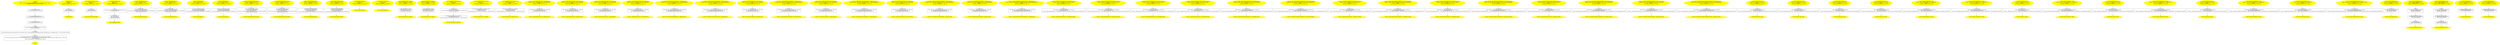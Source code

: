 /* @generated */
digraph iCFG {
"main.fad58de7366495db4650cfefac2fcd61_1" [label="1: Start main\nFormals: \nLocals:  s:std::basic_string<char,std::char_traits<char>,std::allocator<char>> x:int* \n   DECLARE_LOCALS(&return,&s,&x); [line 17]\n " color=yellow style=filled]
	

	 "main.fad58de7366495db4650cfefac2fcd61_1" -> "main.fad58de7366495db4650cfefac2fcd61_8" ;
"main.fad58de7366495db4650cfefac2fcd61_2" [label="2: Exit main \n  " color=yellow style=filled]
	

"main.fad58de7366495db4650cfefac2fcd61_3" [label="3:  Destruction \n   _=*&s:std::basic_string<char,std::char_traits<char>,std::allocator<char>> [line 24]\n  _fun_std::basic_string<char,std::char_traits<char>,std::allocator<char>>_~basic_string(&s:std::basic_string<char,std::char_traits<char>,std::allocator<char>>*) [line 24]\n  _=*&x:int* [line 24]\n  _fun_std::shared_ptr<int>_~shared_ptr(&x:int**) [line 24]\n " shape="box"]
	

	 "main.fad58de7366495db4650cfefac2fcd61_3" -> "main.fad58de7366495db4650cfefac2fcd61_2" ;
"main.fad58de7366495db4650cfefac2fcd61_4" [label="4:  DeclStmt \n   _fun_std::basic_string<char,std::char_traits<char>,std::allocator<char>>_basic_string(&s:std::basic_string<char,std::char_traits<char>,std::allocator<char>>*,\"1234\":char const *) [line 22]\n " shape="box"]
	

	 "main.fad58de7366495db4650cfefac2fcd61_4" -> "main.fad58de7366495db4650cfefac2fcd61_3" ;
"main.fad58de7366495db4650cfefac2fcd61_5" [label="5:  DeclStmt \n   _fun_std::shared_ptr<int>_shared_ptr(&x:int**) [line 21]\n  n$2=*&x:int* [line 21]\n " shape="box"]
	

	 "main.fad58de7366495db4650cfefac2fcd61_5" -> "main.fad58de7366495db4650cfefac2fcd61_4" ;
"main.fad58de7366495db4650cfefac2fcd61_6" [label="6:  Call _fun_external::fun \n   n$3=_fun_external::fun(1:int) [line 20]\n " shape="box"]
	

	 "main.fad58de7366495db4650cfefac2fcd61_6" -> "main.fad58de7366495db4650cfefac2fcd61_5" ;
"main.fad58de7366495db4650cfefac2fcd61_7" [label="7:  Call _fun_internal_exclude::fun \n   n$4=_fun_internal_exclude::fun(1:int) [line 19]\n " shape="box"]
	

	 "main.fad58de7366495db4650cfefac2fcd61_7" -> "main.fad58de7366495db4650cfefac2fcd61_6" ;
"main.fad58de7366495db4650cfefac2fcd61_8" [label="8:  Call _fun_internal::fun \n   n$5=_fun_internal::fun(1:int) [line 18]\n " shape="box"]
	

	 "main.fad58de7366495db4650cfefac2fcd61_8" -> "main.fad58de7366495db4650cfefac2fcd61_7" ;
"fun#internal#_ZN8internal3funEi.155c7f802a6b5777ac6736e35c7e46a6_1" [label="1: Start internal::fun\nFormals:  a:int\nLocals:  \n   DECLARE_LOCALS(&return); [line 12]\n " color=yellow style=filled]
	

	 "fun#internal#_ZN8internal3funEi.155c7f802a6b5777ac6736e35c7e46a6_1" -> "fun#internal#_ZN8internal3funEi.155c7f802a6b5777ac6736e35c7e46a6_3" ;
"fun#internal#_ZN8internal3funEi.155c7f802a6b5777ac6736e35c7e46a6_2" [label="2: Exit internal::fun \n  " color=yellow style=filled]
	

"fun#internal#_ZN8internal3funEi.155c7f802a6b5777ac6736e35c7e46a6_3" [label="3:  Return Stmt \n   n$0=*&a:int [line 12]\n  *&return:int=n$0 [line 12]\n " shape="box"]
	

	 "fun#internal#_ZN8internal3funEi.155c7f802a6b5777ac6736e35c7e46a6_3" -> "fun#internal#_ZN8internal3funEi.155c7f802a6b5777ac6736e35c7e46a6_2" ;
"used_in_main_header#internal#_ZN8internal19used_in_main_headerEi.b09afca559a746b13c3950e1a73f9839_1" [label="1: Start internal::used_in_main_header\nFormals:  a:int\nLocals:  \n   DECLARE_LOCALS(&return); [line 19]\n " color=yellow style=filled]
	

	 "used_in_main_header#internal#_ZN8internal19used_in_main_headerEi.b09afca559a746b13c3950e1a73f9839_1" -> "used_in_main_header#internal#_ZN8internal19used_in_main_headerEi.b09afca559a746b13c3950e1a73f9839_3" ;
"used_in_main_header#internal#_ZN8internal19used_in_main_headerEi.b09afca559a746b13c3950e1a73f9839_2" [label="2: Exit internal::used_in_main_header \n  " color=yellow style=filled]
	

"used_in_main_header#internal#_ZN8internal19used_in_main_headerEi.b09afca559a746b13c3950e1a73f9839_3" [label="3:  Return Stmt \n   n$0=*&a:int [line 19]\n  *&return:int=n$0 [line 19]\n " shape="box"]
	

	 "used_in_main_header#internal#_ZN8internal19used_in_main_headerEi.b09afca559a746b13c3950e1a73f9839_3" -> "used_in_main_header#internal#_ZN8internal19used_in_main_headerEi.b09afca559a746b13c3950e1a73f9839_2" ;
"unused_deref_in_header#_Z22unused_deref_in_headerPi.4ca6dae5ef0c61fe5177a61b80c5eccb_1" [label="1: Start unused_deref_in_header\nFormals:  a:int*\nLocals:  x:int \n   DECLARE_LOCALS(&return,&x); [line 16]\n " color=yellow style=filled]
	

	 "unused_deref_in_header#_Z22unused_deref_in_headerPi.4ca6dae5ef0c61fe5177a61b80c5eccb_1" -> "unused_deref_in_header#_Z22unused_deref_in_headerPi.4ca6dae5ef0c61fe5177a61b80c5eccb_4" ;
"unused_deref_in_header#_Z22unused_deref_in_headerPi.4ca6dae5ef0c61fe5177a61b80c5eccb_2" [label="2: Exit unused_deref_in_header \n  " color=yellow style=filled]
	

"unused_deref_in_header#_Z22unused_deref_in_headerPi.4ca6dae5ef0c61fe5177a61b80c5eccb_3" [label="3:  Return Stmt \n   n$0=*&a:int* [line 18]\n  n$1=*n$0:int [line 18]\n  *&return:int=n$1 [line 18]\n " shape="box"]
	

	 "unused_deref_in_header#_Z22unused_deref_in_headerPi.4ca6dae5ef0c61fe5177a61b80c5eccb_3" -> "unused_deref_in_header#_Z22unused_deref_in_headerPi.4ca6dae5ef0c61fe5177a61b80c5eccb_2" ;
"unused_deref_in_header#_Z22unused_deref_in_headerPi.4ca6dae5ef0c61fe5177a61b80c5eccb_4" [label="4:  DeclStmt \n   n$2=_fun_internal::used_in_main_header(0:int) [line 17]\n  *&x:int=n$2 [line 17]\n " shape="box"]
	

	 "unused_deref_in_header#_Z22unused_deref_in_headerPi.4ca6dae5ef0c61fe5177a61b80c5eccb_4" -> "unused_deref_in_header#_Z22unused_deref_in_headerPi.4ca6dae5ef0c61fe5177a61b80c5eccb_3" ;
"atomic_flag_test_and_set#std#_ZNSt3__124atomic_flag_test_and_setEPVNS_11atomic_flagE.38db80d5957de476aab0532df9795107_1" [label="1: Start std::atomic_flag_test_and_set\nFormals:  f:std::atomic_flag*\nLocals:  \n   DECLARE_LOCALS(&return); [line 952]\n " color=yellow style=filled]
	

	 "atomic_flag_test_and_set#std#_ZNSt3__124atomic_flag_test_and_setEPVNS_11atomic_flagE.38db80d5957de476aab0532df9795107_1" -> "atomic_flag_test_and_set#std#_ZNSt3__124atomic_flag_test_and_setEPVNS_11atomic_flagE.38db80d5957de476aab0532df9795107_3" ;
"atomic_flag_test_and_set#std#_ZNSt3__124atomic_flag_test_and_setEPVNS_11atomic_flagE.38db80d5957de476aab0532df9795107_2" [label="2: Exit std::atomic_flag_test_and_set \n  " color=yellow style=filled]
	

"atomic_flag_test_and_set#std#_ZNSt3__124atomic_flag_test_and_setEPVNS_11atomic_flagE.38db80d5957de476aab0532df9795107_3" [label="3:  Return Stmt \n   n$0=*&f:std::atomic_flag* [line 953]\n  _=*n$0:std::atomic_flag [line 953]\n  n$2=_fun_std::atomic_flag_test_and_set(n$0:std::atomic_flag*,5:int) [line 953]\n  *&return:_Bool=n$2 [line 953]\n " shape="box"]
	

	 "atomic_flag_test_and_set#std#_ZNSt3__124atomic_flag_test_and_setEPVNS_11atomic_flagE.38db80d5957de476aab0532df9795107_3" -> "atomic_flag_test_and_set#std#_ZNSt3__124atomic_flag_test_and_setEPVNS_11atomic_flagE.38db80d5957de476aab0532df9795107_2" ;
"atomic_flag_test_and_set#std#_ZNSt3__124atomic_flag_test_and_setEPNS_11atomic_flagE.0b68832c3186d8e00a9c929c7a4bba6c_1" [label="1: Start std::atomic_flag_test_and_set\nFormals:  f:std::atomic_flag*\nLocals:  \n   DECLARE_LOCALS(&return); [line 955]\n " color=yellow style=filled]
	

	 "atomic_flag_test_and_set#std#_ZNSt3__124atomic_flag_test_and_setEPNS_11atomic_flagE.0b68832c3186d8e00a9c929c7a4bba6c_1" -> "atomic_flag_test_and_set#std#_ZNSt3__124atomic_flag_test_and_setEPNS_11atomic_flagE.0b68832c3186d8e00a9c929c7a4bba6c_3" ;
"atomic_flag_test_and_set#std#_ZNSt3__124atomic_flag_test_and_setEPNS_11atomic_flagE.0b68832c3186d8e00a9c929c7a4bba6c_2" [label="2: Exit std::atomic_flag_test_and_set \n  " color=yellow style=filled]
	

"atomic_flag_test_and_set#std#_ZNSt3__124atomic_flag_test_and_setEPNS_11atomic_flagE.0b68832c3186d8e00a9c929c7a4bba6c_3" [label="3:  Return Stmt \n   n$0=*&f:std::atomic_flag* [line 956]\n  _=*n$0:std::atomic_flag [line 956]\n  n$2=_fun_std::atomic_flag_test_and_set(n$0:std::atomic_flag*,5:int) [line 956]\n  *&return:_Bool=n$2 [line 956]\n " shape="box"]
	

	 "atomic_flag_test_and_set#std#_ZNSt3__124atomic_flag_test_and_setEPNS_11atomic_flagE.0b68832c3186d8e00a9c929c7a4bba6c_3" -> "atomic_flag_test_and_set#std#_ZNSt3__124atomic_flag_test_and_setEPNS_11atomic_flagE.0b68832c3186d8e00a9c929c7a4bba6c_2" ;
"atomic_flag_clear#std#_ZNSt3__117atomic_flag_clearEPVNS_11atomic_flagE.24c76f4cee0bf7d14851814c23bd438f_1" [label="1: Start std::atomic_flag_clear\nFormals:  f:std::atomic_flag*\nLocals:  \n   DECLARE_LOCALS(&return); [line 966]\n " color=yellow style=filled]
	

	 "atomic_flag_clear#std#_ZNSt3__117atomic_flag_clearEPVNS_11atomic_flagE.24c76f4cee0bf7d14851814c23bd438f_1" -> "atomic_flag_clear#std#_ZNSt3__117atomic_flag_clearEPVNS_11atomic_flagE.24c76f4cee0bf7d14851814c23bd438f_3" ;
"atomic_flag_clear#std#_ZNSt3__117atomic_flag_clearEPVNS_11atomic_flagE.24c76f4cee0bf7d14851814c23bd438f_2" [label="2: Exit std::atomic_flag_clear \n  " color=yellow style=filled]
	

"atomic_flag_clear#std#_ZNSt3__117atomic_flag_clearEPVNS_11atomic_flagE.24c76f4cee0bf7d14851814c23bd438f_3" [label="3:  Call _fun_std::atomic_flag_clear \n   n$0=*&f:std::atomic_flag* [line 966]\n  _=*n$0:std::atomic_flag [line 966]\n  _fun_std::atomic_flag_clear(n$0:std::atomic_flag*,5:int) [line 966]\n " shape="box"]
	

	 "atomic_flag_clear#std#_ZNSt3__117atomic_flag_clearEPVNS_11atomic_flagE.24c76f4cee0bf7d14851814c23bd438f_3" -> "atomic_flag_clear#std#_ZNSt3__117atomic_flag_clearEPVNS_11atomic_flagE.24c76f4cee0bf7d14851814c23bd438f_2" ;
"atomic_flag_clear#std#_ZNSt3__117atomic_flag_clearEPNS_11atomic_flagE.9503c2e6b0bfd6ce2475f927ae7b8781_1" [label="1: Start std::atomic_flag_clear\nFormals:  f:std::atomic_flag*\nLocals:  \n   DECLARE_LOCALS(&return); [line 967]\n " color=yellow style=filled]
	

	 "atomic_flag_clear#std#_ZNSt3__117atomic_flag_clearEPNS_11atomic_flagE.9503c2e6b0bfd6ce2475f927ae7b8781_1" -> "atomic_flag_clear#std#_ZNSt3__117atomic_flag_clearEPNS_11atomic_flagE.9503c2e6b0bfd6ce2475f927ae7b8781_3" ;
"atomic_flag_clear#std#_ZNSt3__117atomic_flag_clearEPNS_11atomic_flagE.9503c2e6b0bfd6ce2475f927ae7b8781_2" [label="2: Exit std::atomic_flag_clear \n  " color=yellow style=filled]
	

"atomic_flag_clear#std#_ZNSt3__117atomic_flag_clearEPNS_11atomic_flagE.9503c2e6b0bfd6ce2475f927ae7b8781_3" [label="3:  Call _fun_std::atomic_flag_clear \n   n$0=*&f:std::atomic_flag* [line 967]\n  _=*n$0:std::atomic_flag [line 967]\n  _fun_std::atomic_flag_clear(n$0:std::atomic_flag*,5:int) [line 967]\n " shape="box"]
	

	 "atomic_flag_clear#std#_ZNSt3__117atomic_flag_clearEPNS_11atomic_flagE.9503c2e6b0bfd6ce2475f927ae7b8781_3" -> "atomic_flag_clear#std#_ZNSt3__117atomic_flag_clearEPNS_11atomic_flagE.9503c2e6b0bfd6ce2475f927ae7b8781_2" ;
"atomic_flag_test_and_set_explicit#std#_ZNSt3__133atomic_flag_test_and_set_explicitEPVNS_11atomic_fla.8b279342fdeb76c46e04fcc40a2d02aa_1" [label="1: Start std::atomic_flag_test_and_set_explicit\nFormals:  f:std::atomic_flag* m:int\nLocals:  \n   DECLARE_LOCALS(&return); [line 958]\n " color=yellow style=filled]
	

	 "atomic_flag_test_and_set_explicit#std#_ZNSt3__133atomic_flag_test_and_set_explicitEPVNS_11atomic_fla.8b279342fdeb76c46e04fcc40a2d02aa_1" -> "atomic_flag_test_and_set_explicit#std#_ZNSt3__133atomic_flag_test_and_set_explicitEPVNS_11atomic_fla.8b279342fdeb76c46e04fcc40a2d02aa_3" ;
"atomic_flag_test_and_set_explicit#std#_ZNSt3__133atomic_flag_test_and_set_explicitEPVNS_11atomic_fla.8b279342fdeb76c46e04fcc40a2d02aa_2" [label="2: Exit std::atomic_flag_test_and_set_explicit \n  " color=yellow style=filled]
	

"atomic_flag_test_and_set_explicit#std#_ZNSt3__133atomic_flag_test_and_set_explicitEPVNS_11atomic_fla.8b279342fdeb76c46e04fcc40a2d02aa_3" [label="3:  Return Stmt \n   n$0=*&f:std::atomic_flag* [line 960]\n  _=*n$0:std::atomic_flag [line 960]\n  n$2=*&m:int [line 960]\n  n$3=_fun_std::atomic_flag_test_and_set(n$0:std::atomic_flag*,n$2:int) [line 960]\n  *&return:_Bool=n$3 [line 960]\n " shape="box"]
	

	 "atomic_flag_test_and_set_explicit#std#_ZNSt3__133atomic_flag_test_and_set_explicitEPVNS_11atomic_fla.8b279342fdeb76c46e04fcc40a2d02aa_3" -> "atomic_flag_test_and_set_explicit#std#_ZNSt3__133atomic_flag_test_and_set_explicitEPVNS_11atomic_fla.8b279342fdeb76c46e04fcc40a2d02aa_2" ;
"atomic_flag_test_and_set_explicit#std#_ZNSt3__133atomic_flag_test_and_set_explicitEPNS_11atomic_flag.6056cdc66e87707b7192882a7e0eea44_1" [label="1: Start std::atomic_flag_test_and_set_explicit\nFormals:  f:std::atomic_flag* m:int\nLocals:  \n   DECLARE_LOCALS(&return); [line 962]\n " color=yellow style=filled]
	

	 "atomic_flag_test_and_set_explicit#std#_ZNSt3__133atomic_flag_test_and_set_explicitEPNS_11atomic_flag.6056cdc66e87707b7192882a7e0eea44_1" -> "atomic_flag_test_and_set_explicit#std#_ZNSt3__133atomic_flag_test_and_set_explicitEPNS_11atomic_flag.6056cdc66e87707b7192882a7e0eea44_3" ;
"atomic_flag_test_and_set_explicit#std#_ZNSt3__133atomic_flag_test_and_set_explicitEPNS_11atomic_flag.6056cdc66e87707b7192882a7e0eea44_2" [label="2: Exit std::atomic_flag_test_and_set_explicit \n  " color=yellow style=filled]
	

"atomic_flag_test_and_set_explicit#std#_ZNSt3__133atomic_flag_test_and_set_explicitEPNS_11atomic_flag.6056cdc66e87707b7192882a7e0eea44_3" [label="3:  Return Stmt \n   n$0=*&f:std::atomic_flag* [line 964]\n  _=*n$0:std::atomic_flag [line 964]\n  n$2=*&m:int [line 964]\n  n$3=_fun_std::atomic_flag_test_and_set(n$0:std::atomic_flag*,n$2:int) [line 964]\n  *&return:_Bool=n$3 [line 964]\n " shape="box"]
	

	 "atomic_flag_test_and_set_explicit#std#_ZNSt3__133atomic_flag_test_and_set_explicitEPNS_11atomic_flag.6056cdc66e87707b7192882a7e0eea44_3" -> "atomic_flag_test_and_set_explicit#std#_ZNSt3__133atomic_flag_test_and_set_explicitEPNS_11atomic_flag.6056cdc66e87707b7192882a7e0eea44_2" ;
"atomic_flag_clear_explicit#std#_ZNSt3__126atomic_flag_clear_explicitEPVNS_11atomic_flagENS_12memory_.0e58e3500ac66c0ffe6e5451bd302c7b_1" [label="1: Start std::atomic_flag_clear_explicit\nFormals:  f:std::atomic_flag* mo:int\nLocals:  \n   DECLARE_LOCALS(&return); [line 968]\n " color=yellow style=filled]
	

	 "atomic_flag_clear_explicit#std#_ZNSt3__126atomic_flag_clear_explicitEPVNS_11atomic_flagENS_12memory_.0e58e3500ac66c0ffe6e5451bd302c7b_1" -> "atomic_flag_clear_explicit#std#_ZNSt3__126atomic_flag_clear_explicitEPVNS_11atomic_flagENS_12memory_.0e58e3500ac66c0ffe6e5451bd302c7b_3" ;
"atomic_flag_clear_explicit#std#_ZNSt3__126atomic_flag_clear_explicitEPVNS_11atomic_flagENS_12memory_.0e58e3500ac66c0ffe6e5451bd302c7b_2" [label="2: Exit std::atomic_flag_clear_explicit \n  " color=yellow style=filled]
	

"atomic_flag_clear_explicit#std#_ZNSt3__126atomic_flag_clear_explicitEPVNS_11atomic_flagENS_12memory_.0e58e3500ac66c0ffe6e5451bd302c7b_3" [label="3:  Call _fun_std::atomic_flag_clear \n   n$0=*&f:std::atomic_flag* [line 970]\n  _=*n$0:std::atomic_flag [line 970]\n  n$2=*&mo:int [line 970]\n  _fun_std::atomic_flag_clear(n$0:std::atomic_flag*,n$2:int) [line 970]\n " shape="box"]
	

	 "atomic_flag_clear_explicit#std#_ZNSt3__126atomic_flag_clear_explicitEPVNS_11atomic_flagENS_12memory_.0e58e3500ac66c0ffe6e5451bd302c7b_3" -> "atomic_flag_clear_explicit#std#_ZNSt3__126atomic_flag_clear_explicitEPVNS_11atomic_flagENS_12memory_.0e58e3500ac66c0ffe6e5451bd302c7b_2" ;
"atomic_flag_clear_explicit#std#_ZNSt3__126atomic_flag_clear_explicitEPNS_11atomic_flagENS_12memory_o.17114db661b53cb4508341f8b2d543e8_1" [label="1: Start std::atomic_flag_clear_explicit\nFormals:  f:std::atomic_flag* mo:int\nLocals:  \n   DECLARE_LOCALS(&return); [line 972]\n " color=yellow style=filled]
	

	 "atomic_flag_clear_explicit#std#_ZNSt3__126atomic_flag_clear_explicitEPNS_11atomic_flagENS_12memory_o.17114db661b53cb4508341f8b2d543e8_1" -> "atomic_flag_clear_explicit#std#_ZNSt3__126atomic_flag_clear_explicitEPNS_11atomic_flagENS_12memory_o.17114db661b53cb4508341f8b2d543e8_3" ;
"atomic_flag_clear_explicit#std#_ZNSt3__126atomic_flag_clear_explicitEPNS_11atomic_flagENS_12memory_o.17114db661b53cb4508341f8b2d543e8_2" [label="2: Exit std::atomic_flag_clear_explicit \n  " color=yellow style=filled]
	

"atomic_flag_clear_explicit#std#_ZNSt3__126atomic_flag_clear_explicitEPNS_11atomic_flagENS_12memory_o.17114db661b53cb4508341f8b2d543e8_3" [label="3:  Call _fun_std::atomic_flag_clear \n   n$0=*&f:std::atomic_flag* [line 973]\n  _=*n$0:std::atomic_flag [line 973]\n  n$2=*&mo:int [line 973]\n  _fun_std::atomic_flag_clear(n$0:std::atomic_flag*,n$2:int) [line 973]\n " shape="box"]
	

	 "atomic_flag_clear_explicit#std#_ZNSt3__126atomic_flag_clear_explicitEPNS_11atomic_flagENS_12memory_o.17114db661b53cb4508341f8b2d543e8_3" -> "atomic_flag_clear_explicit#std#_ZNSt3__126atomic_flag_clear_explicitEPNS_11atomic_flagENS_12memory_o.17114db661b53cb4508341f8b2d543e8_2" ;
"atomic_thread_fence#std#_ZNSt3__119atomic_thread_fenceENS_12memory_orderE.80eb0a68e508c6d9c47484522d145372_1" [label="1: Start std::atomic_thread_fence\nFormals:  mo:int\nLocals:  \n   DECLARE_LOCALS(&return); [line 976]\n " color=yellow style=filled]
	

	 "atomic_thread_fence#std#_ZNSt3__119atomic_thread_fenceENS_12memory_orderE.80eb0a68e508c6d9c47484522d145372_1" -> "atomic_thread_fence#std#_ZNSt3__119atomic_thread_fenceENS_12memory_orderE.80eb0a68e508c6d9c47484522d145372_2" ;
"atomic_thread_fence#std#_ZNSt3__119atomic_thread_fenceENS_12memory_orderE.80eb0a68e508c6d9c47484522d145372_2" [label="2: Exit std::atomic_thread_fence \n  " color=yellow style=filled]
	

"atomic_signal_fence#std#_ZNSt3__119atomic_signal_fenceENS_12memory_orderE.5dbce4d0e1cae2f693b02a639def2607_1" [label="1: Start std::atomic_signal_fence\nFormals:  mo:int\nLocals:  \n   DECLARE_LOCALS(&return); [line 977]\n " color=yellow style=filled]
	

	 "atomic_signal_fence#std#_ZNSt3__119atomic_signal_fenceENS_12memory_orderE.5dbce4d0e1cae2f693b02a639def2607_1" -> "atomic_signal_fence#std#_ZNSt3__119atomic_signal_fenceENS_12memory_orderE.5dbce4d0e1cae2f693b02a639def2607_2" ;
"atomic_signal_fence#std#_ZNSt3__119atomic_signal_fenceENS_12memory_orderE.5dbce4d0e1cae2f693b02a639def2607_2" [label="2: Exit std::atomic_signal_fence \n  " color=yellow style=filled]
	

"model_set#shared_ptr<int>#std#(_ZNSt3__110shared_ptrIiE9model_setEPPKvDn).24f333ae8929817fff3c263651c77d16_1" [label="1: Start std::shared_ptr<int>_model_set\nFormals:  self:void const ** value:int\nLocals:  \n   DECLARE_LOCALS(&return); [line 54]\n " color=yellow style=filled]
	

	 "model_set#shared_ptr<int>#std#(_ZNSt3__110shared_ptrIiE9model_setEPPKvDn).24f333ae8929817fff3c263651c77d16_1" -> "model_set#shared_ptr<int>#std#(_ZNSt3__110shared_ptrIiE9model_setEPPKvDn).24f333ae8929817fff3c263651c77d16_3" ;
"model_set#shared_ptr<int>#std#(_ZNSt3__110shared_ptrIiE9model_setEPPKvDn).24f333ae8929817fff3c263651c77d16_2" [label="2: Exit std::shared_ptr<int>_model_set \n  " color=yellow style=filled]
	

"model_set#shared_ptr<int>#std#(_ZNSt3__110shared_ptrIiE9model_setEPPKvDn).24f333ae8929817fff3c263651c77d16_3" [label="3:  BinaryOperatorStmt: Assign \n   n$0=*&self:void const ** [line 55]\n  n$1=*&value:int [line 55]\n  *n$0:void const *=n$1 [line 55]\n " shape="box"]
	

	 "model_set#shared_ptr<int>#std#(_ZNSt3__110shared_ptrIiE9model_setEPPKvDn).24f333ae8929817fff3c263651c77d16_3" -> "model_set#shared_ptr<int>#std#(_ZNSt3__110shared_ptrIiE9model_setEPPKvDn).24f333ae8929817fff3c263651c77d16_2" ;
"model_set#shared_ptr<int>#std#(_ZNSt3__110shared_ptrIiE9model_setEPPKvPv).0cb322c919ae980fbaa034b2b8b82974_1" [label="1: Start std::shared_ptr<int>_model_set\nFormals:  self:void const ** value:void*\nLocals:  \n   DECLARE_LOCALS(&return); [line 66]\n " color=yellow style=filled]
	

	 "model_set#shared_ptr<int>#std#(_ZNSt3__110shared_ptrIiE9model_setEPPKvPv).0cb322c919ae980fbaa034b2b8b82974_1" -> "model_set#shared_ptr<int>#std#(_ZNSt3__110shared_ptrIiE9model_setEPPKvPv).0cb322c919ae980fbaa034b2b8b82974_3" ;
"model_set#shared_ptr<int>#std#(_ZNSt3__110shared_ptrIiE9model_setEPPKvPv).0cb322c919ae980fbaa034b2b8b82974_2" [label="2: Exit std::shared_ptr<int>_model_set \n  " color=yellow style=filled]
	

"model_set#shared_ptr<int>#std#(_ZNSt3__110shared_ptrIiE9model_setEPPKvPv).0cb322c919ae980fbaa034b2b8b82974_3" [label="3:  BinaryOperatorStmt: Assign \n   n$0=*&self:void const ** [line 67]\n  n$1=*&value:void* [line 67]\n  *n$0:void const *=n$1 [line 67]\n " shape="box"]
	

	 "model_set#shared_ptr<int>#std#(_ZNSt3__110shared_ptrIiE9model_setEPPKvPv).0cb322c919ae980fbaa034b2b8b82974_3" -> "model_set#shared_ptr<int>#std#(_ZNSt3__110shared_ptrIiE9model_setEPPKvPv).0cb322c919ae980fbaa034b2b8b82974_2" ;
"shared_ptr#shared_ptr<int>#std#{_ZNSt3__110shared_ptrIiEC1Ev|constexpr}.a83df2e127dfd835cd19672b6db04408_1" [label="1: Start std::shared_ptr<int>_shared_ptr\nFormals:  this:int**\nLocals:  \n   DECLARE_LOCALS(&return); [line 100]\n " color=yellow style=filled]
	

	 "shared_ptr#shared_ptr<int>#std#{_ZNSt3__110shared_ptrIiEC1Ev|constexpr}.a83df2e127dfd835cd19672b6db04408_1" -> "shared_ptr#shared_ptr<int>#std#{_ZNSt3__110shared_ptrIiEC1Ev|constexpr}.a83df2e127dfd835cd19672b6db04408_4" ;
"shared_ptr#shared_ptr<int>#std#{_ZNSt3__110shared_ptrIiEC1Ev|constexpr}.a83df2e127dfd835cd19672b6db04408_2" [label="2: Exit std::shared_ptr<int>_shared_ptr \n  " color=yellow style=filled]
	

"shared_ptr#shared_ptr<int>#std#{_ZNSt3__110shared_ptrIiEC1Ev|constexpr}.a83df2e127dfd835cd19672b6db04408_3" [label="3:  Call _fun_std::shared_ptr<int>_model_set \n   n$0=*&this:int** [line 101]\n  _fun_std::shared_ptr<int>_model_set(n$0:void const **,null:int) [line 101]\n " shape="box"]
	

	 "shared_ptr#shared_ptr<int>#std#{_ZNSt3__110shared_ptrIiEC1Ev|constexpr}.a83df2e127dfd835cd19672b6db04408_3" -> "shared_ptr#shared_ptr<int>#std#{_ZNSt3__110shared_ptrIiEC1Ev|constexpr}.a83df2e127dfd835cd19672b6db04408_2" ;
"shared_ptr#shared_ptr<int>#std#{_ZNSt3__110shared_ptrIiEC1Ev|constexpr}.a83df2e127dfd835cd19672b6db04408_4" [label="4:  Constructor Init \n   n$1=*&this:int** [line 101]\n  _fun_std::std__shared_ptr<int>_std__shared_ptr(n$1:int**) [line 100]\n  n$2=*n$1:int* [line 100]\n " shape="box"]
	

	 "shared_ptr#shared_ptr<int>#std#{_ZNSt3__110shared_ptrIiEC1Ev|constexpr}.a83df2e127dfd835cd19672b6db04408_4" -> "shared_ptr#shared_ptr<int>#std#{_ZNSt3__110shared_ptrIiEC1Ev|constexpr}.a83df2e127dfd835cd19672b6db04408_3" ;
"~shared_ptr#shared_ptr<int>#std#(_ZNSt3__110shared_ptrIiED0Ev).64f04c4b2ed4a174cbcd135fb2e0998b_1" [label="1: Start std::shared_ptr<int>_~shared_ptr\nFormals:  this:int**\nLocals:  \n   DECLARE_LOCALS(&return); [line 182]\n " color=yellow style=filled]
	

	 "~shared_ptr#shared_ptr<int>#std#(_ZNSt3__110shared_ptrIiED0Ev).64f04c4b2ed4a174cbcd135fb2e0998b_1" -> "~shared_ptr#shared_ptr<int>#std#(_ZNSt3__110shared_ptrIiED0Ev).64f04c4b2ed4a174cbcd135fb2e0998b_3" ;
"~shared_ptr#shared_ptr<int>#std#(_ZNSt3__110shared_ptrIiED0Ev).64f04c4b2ed4a174cbcd135fb2e0998b_2" [label="2: Exit std::shared_ptr<int>_~shared_ptr \n  " color=yellow style=filled]
	

"~shared_ptr#shared_ptr<int>#std#(_ZNSt3__110shared_ptrIiED0Ev).64f04c4b2ed4a174cbcd135fb2e0998b_3" [label="3:  Call _fun_std::shared_ptr<int>_reset<int,_void> \n   n$0=*&this:int** [line 182]\n  _=*n$0:int* [line 182]\n  _fun_std::shared_ptr<int>_reset<int,_void>(n$0:int**,null:int*) [line 182]\n " shape="box"]
	

	 "~shared_ptr#shared_ptr<int>#std#(_ZNSt3__110shared_ptrIiED0Ev).64f04c4b2ed4a174cbcd135fb2e0998b_3" -> "~shared_ptr#shared_ptr<int>#std#(_ZNSt3__110shared_ptrIiED0Ev).64f04c4b2ed4a174cbcd135fb2e0998b_2" ;
"reset<int,_void>#shared_ptr<int>#std#(_ZNSt3__110shared_ptrIiE5resetIivEEvPT_).a1205b56a9f5cca1b1c1504f3db46c6e_1" [label="1: Start std::shared_ptr<int>_reset<int,_void>\nFormals:  this:int** p:int*\nLocals:  \n   DECLARE_LOCALS(&return); [line 234]\n " color=yellow style=filled]
	

	 "reset<int,_void>#shared_ptr<int>#std#(_ZNSt3__110shared_ptrIiE5resetIivEEvPT_).a1205b56a9f5cca1b1c1504f3db46c6e_1" -> "reset<int,_void>#shared_ptr<int>#std#(_ZNSt3__110shared_ptrIiE5resetIivEEvPT_).a1205b56a9f5cca1b1c1504f3db46c6e_3" ;
"reset<int,_void>#shared_ptr<int>#std#(_ZNSt3__110shared_ptrIiE5resetIivEEvPT_).a1205b56a9f5cca1b1c1504f3db46c6e_2" [label="2: Exit std::shared_ptr<int>_reset<int,_void> \n  " color=yellow style=filled]
	

"reset<int,_void>#shared_ptr<int>#std#(_ZNSt3__110shared_ptrIiE5resetIivEEvPT_).a1205b56a9f5cca1b1c1504f3db46c6e_3" [label="3:  Call _fun_std::shared_ptr<int>_model_set \n   n$0=*&this:int** [line 240]\n  n$1=*&p:int* [line 240]\n  _fun_std::shared_ptr<int>_model_set(n$0:void const **,n$1:void*) [line 240]\n " shape="box"]
	

	 "reset<int,_void>#shared_ptr<int>#std#(_ZNSt3__110shared_ptrIiE5resetIivEEvPT_).a1205b56a9f5cca1b1c1504f3db46c6e_3" -> "reset<int,_void>#shared_ptr<int>#std#(_ZNSt3__110shared_ptrIiE5resetIivEEvPT_).a1205b56a9f5cca1b1c1504f3db46c6e_2" ;
"__infer_atomic_base#__infer_atomic_base<char>#std#{_ZNSt3__119__infer_atomic_baseIDiEC1EDi|constexpr.dfee57ad8e48cc9ab7c277d311d9e29a_1" [label="1: Start std::__infer_atomic_base<char>___infer_atomic_base\nFormals:  this:std::__infer_atomic_base<char>* desired:char\nLocals:  \n   DECLARE_LOCALS(&return); [line 167]\n " color=yellow style=filled]
	

	 "__infer_atomic_base#__infer_atomic_base<char>#std#{_ZNSt3__119__infer_atomic_baseIDiEC1EDi|constexpr.dfee57ad8e48cc9ab7c277d311d9e29a_1" -> "__infer_atomic_base#__infer_atomic_base<char>#std#{_ZNSt3__119__infer_atomic_baseIDiEC1EDi|constexpr.dfee57ad8e48cc9ab7c277d311d9e29a_3" ;
"__infer_atomic_base#__infer_atomic_base<char>#std#{_ZNSt3__119__infer_atomic_baseIDiEC1EDi|constexpr.dfee57ad8e48cc9ab7c277d311d9e29a_2" [label="2: Exit std::__infer_atomic_base<char>___infer_atomic_base \n  " color=yellow style=filled]
	

"__infer_atomic_base#__infer_atomic_base<char>#std#{_ZNSt3__119__infer_atomic_baseIDiEC1EDi|constexpr.dfee57ad8e48cc9ab7c277d311d9e29a_3" [label="3:  Constructor Init \n   n$0=*&this:std::__infer_atomic_base<char>* [line 167]\n  n$1=*&desired:char [line 167]\n  *n$0._wrapped_value:char=n$1 [line 167]\n " shape="box"]
	

	 "__infer_atomic_base#__infer_atomic_base<char>#std#{_ZNSt3__119__infer_atomic_baseIDiEC1EDi|constexpr.dfee57ad8e48cc9ab7c277d311d9e29a_3" -> "__infer_atomic_base#__infer_atomic_base<char>#std#{_ZNSt3__119__infer_atomic_baseIDiEC1EDi|constexpr.dfee57ad8e48cc9ab7c277d311d9e29a_2" ;
"__infer_atomic_base#__infer_atomic_base<char>#std#{_ZNSt3__119__infer_atomic_baseIDsEC1EDs|constexpr.e48e36eb28676496059120d4d7907128_1" [label="1: Start std::__infer_atomic_base<char>___infer_atomic_base\nFormals:  this:std::__infer_atomic_base<char>* desired:char\nLocals:  \n   DECLARE_LOCALS(&return); [line 167]\n " color=yellow style=filled]
	

	 "__infer_atomic_base#__infer_atomic_base<char>#std#{_ZNSt3__119__infer_atomic_baseIDsEC1EDs|constexpr.e48e36eb28676496059120d4d7907128_1" -> "__infer_atomic_base#__infer_atomic_base<char>#std#{_ZNSt3__119__infer_atomic_baseIDsEC1EDs|constexpr.e48e36eb28676496059120d4d7907128_3" ;
"__infer_atomic_base#__infer_atomic_base<char>#std#{_ZNSt3__119__infer_atomic_baseIDsEC1EDs|constexpr.e48e36eb28676496059120d4d7907128_2" [label="2: Exit std::__infer_atomic_base<char>___infer_atomic_base \n  " color=yellow style=filled]
	

"__infer_atomic_base#__infer_atomic_base<char>#std#{_ZNSt3__119__infer_atomic_baseIDsEC1EDs|constexpr.e48e36eb28676496059120d4d7907128_3" [label="3:  Constructor Init \n   n$0=*&this:std::__infer_atomic_base<char>* [line 167]\n  n$1=*&desired:char [line 167]\n  *n$0._wrapped_value:char=n$1 [line 167]\n " shape="box"]
	

	 "__infer_atomic_base#__infer_atomic_base<char>#std#{_ZNSt3__119__infer_atomic_baseIDsEC1EDs|constexpr.e48e36eb28676496059120d4d7907128_3" -> "__infer_atomic_base#__infer_atomic_base<char>#std#{_ZNSt3__119__infer_atomic_baseIDsEC1EDs|constexpr.e48e36eb28676496059120d4d7907128_2" ;
"__infer_atomic_base#__infer_atomic_base<char>#std#{_ZNSt3__119__infer_atomic_baseIcEC1Ec|constexpr}.38dd2118d097ff3bf8136e35497fbf28_1" [label="1: Start std::__infer_atomic_base<char>___infer_atomic_base\nFormals:  this:std::__infer_atomic_base<char>* desired:char\nLocals:  \n   DECLARE_LOCALS(&return); [line 167]\n " color=yellow style=filled]
	

	 "__infer_atomic_base#__infer_atomic_base<char>#std#{_ZNSt3__119__infer_atomic_baseIcEC1Ec|constexpr}.38dd2118d097ff3bf8136e35497fbf28_1" -> "__infer_atomic_base#__infer_atomic_base<char>#std#{_ZNSt3__119__infer_atomic_baseIcEC1Ec|constexpr}.38dd2118d097ff3bf8136e35497fbf28_3" ;
"__infer_atomic_base#__infer_atomic_base<char>#std#{_ZNSt3__119__infer_atomic_baseIcEC1Ec|constexpr}.38dd2118d097ff3bf8136e35497fbf28_2" [label="2: Exit std::__infer_atomic_base<char>___infer_atomic_base \n  " color=yellow style=filled]
	

"__infer_atomic_base#__infer_atomic_base<char>#std#{_ZNSt3__119__infer_atomic_baseIcEC1Ec|constexpr}.38dd2118d097ff3bf8136e35497fbf28_3" [label="3:  Constructor Init \n   n$0=*&this:std::__infer_atomic_base<char>* [line 167]\n  n$1=*&desired:char [line 167]\n  *n$0._wrapped_value:char=n$1 [line 167]\n " shape="box"]
	

	 "__infer_atomic_base#__infer_atomic_base<char>#std#{_ZNSt3__119__infer_atomic_baseIcEC1Ec|constexpr}.38dd2118d097ff3bf8136e35497fbf28_3" -> "__infer_atomic_base#__infer_atomic_base<char>#std#{_ZNSt3__119__infer_atomic_baseIcEC1Ec|constexpr}.38dd2118d097ff3bf8136e35497fbf28_2" ;
"__infer_atomic_base#__infer_atomic_base<char>#std#{_ZNSt3__119__infer_atomic_baseIwEC1Ew|constexpr}.871be1c7d24eef6cbc6ce32555da4d12_1" [label="1: Start std::__infer_atomic_base<char>___infer_atomic_base\nFormals:  this:std::__infer_atomic_base<char>* desired:char\nLocals:  \n   DECLARE_LOCALS(&return); [line 167]\n " color=yellow style=filled]
	

	 "__infer_atomic_base#__infer_atomic_base<char>#std#{_ZNSt3__119__infer_atomic_baseIwEC1Ew|constexpr}.871be1c7d24eef6cbc6ce32555da4d12_1" -> "__infer_atomic_base#__infer_atomic_base<char>#std#{_ZNSt3__119__infer_atomic_baseIwEC1Ew|constexpr}.871be1c7d24eef6cbc6ce32555da4d12_3" ;
"__infer_atomic_base#__infer_atomic_base<char>#std#{_ZNSt3__119__infer_atomic_baseIwEC1Ew|constexpr}.871be1c7d24eef6cbc6ce32555da4d12_2" [label="2: Exit std::__infer_atomic_base<char>___infer_atomic_base \n  " color=yellow style=filled]
	

"__infer_atomic_base#__infer_atomic_base<char>#std#{_ZNSt3__119__infer_atomic_baseIwEC1Ew|constexpr}.871be1c7d24eef6cbc6ce32555da4d12_3" [label="3:  Constructor Init \n   n$0=*&this:std::__infer_atomic_base<char>* [line 167]\n  n$1=*&desired:char [line 167]\n  *n$0._wrapped_value:char=n$1 [line 167]\n " shape="box"]
	

	 "__infer_atomic_base#__infer_atomic_base<char>#std#{_ZNSt3__119__infer_atomic_baseIwEC1Ew|constexpr}.871be1c7d24eef6cbc6ce32555da4d12_3" -> "__infer_atomic_base#__infer_atomic_base<char>#std#{_ZNSt3__119__infer_atomic_baseIwEC1Ew|constexpr}.871be1c7d24eef6cbc6ce32555da4d12_2" ;
"__infer_atomic_base#__infer_atomic_base<signed char>#std#{_ZNSt3__119__infer_atomic_baseIaEC1Ea|cons.accb4df87a574717a14eeb4f0363eac3_1" [label="1: Start std::__infer_atomic_base<signed char>___infer_atomic_base\nFormals:  this:std::__infer_atomic_base<signed char>* desired:signed char\nLocals:  \n   DECLARE_LOCALS(&return); [line 167]\n " color=yellow style=filled]
	

	 "__infer_atomic_base#__infer_atomic_base<signed char>#std#{_ZNSt3__119__infer_atomic_baseIaEC1Ea|cons.accb4df87a574717a14eeb4f0363eac3_1" -> "__infer_atomic_base#__infer_atomic_base<signed char>#std#{_ZNSt3__119__infer_atomic_baseIaEC1Ea|cons.accb4df87a574717a14eeb4f0363eac3_3" ;
"__infer_atomic_base#__infer_atomic_base<signed char>#std#{_ZNSt3__119__infer_atomic_baseIaEC1Ea|cons.accb4df87a574717a14eeb4f0363eac3_2" [label="2: Exit std::__infer_atomic_base<signed char>___infer_atomic_base \n  " color=yellow style=filled]
	

"__infer_atomic_base#__infer_atomic_base<signed char>#std#{_ZNSt3__119__infer_atomic_baseIaEC1Ea|cons.accb4df87a574717a14eeb4f0363eac3_3" [label="3:  Constructor Init \n   n$0=*&this:std::__infer_atomic_base<signed char>* [line 167]\n  n$1=*&desired:signed char [line 167]\n  *n$0._wrapped_value:signed char=n$1 [line 167]\n " shape="box"]
	

	 "__infer_atomic_base#__infer_atomic_base<signed char>#std#{_ZNSt3__119__infer_atomic_baseIaEC1Ea|cons.accb4df87a574717a14eeb4f0363eac3_3" -> "__infer_atomic_base#__infer_atomic_base<signed char>#std#{_ZNSt3__119__infer_atomic_baseIaEC1Ea|cons.accb4df87a574717a14eeb4f0363eac3_2" ;
"__infer_atomic_base#__infer_atomic_base<unsigned char>#std#{_ZNSt3__119__infer_atomic_baseIhEC1Eh|co.35a038cbc05f9d1300913840f6ef44cb_1" [label="1: Start std::__infer_atomic_base<unsigned char>___infer_atomic_base\nFormals:  this:std::__infer_atomic_base<unsigned char>* desired:unsigned char\nLocals:  \n   DECLARE_LOCALS(&return); [line 167]\n " color=yellow style=filled]
	

	 "__infer_atomic_base#__infer_atomic_base<unsigned char>#std#{_ZNSt3__119__infer_atomic_baseIhEC1Eh|co.35a038cbc05f9d1300913840f6ef44cb_1" -> "__infer_atomic_base#__infer_atomic_base<unsigned char>#std#{_ZNSt3__119__infer_atomic_baseIhEC1Eh|co.35a038cbc05f9d1300913840f6ef44cb_3" ;
"__infer_atomic_base#__infer_atomic_base<unsigned char>#std#{_ZNSt3__119__infer_atomic_baseIhEC1Eh|co.35a038cbc05f9d1300913840f6ef44cb_2" [label="2: Exit std::__infer_atomic_base<unsigned char>___infer_atomic_base \n  " color=yellow style=filled]
	

"__infer_atomic_base#__infer_atomic_base<unsigned char>#std#{_ZNSt3__119__infer_atomic_baseIhEC1Eh|co.35a038cbc05f9d1300913840f6ef44cb_3" [label="3:  Constructor Init \n   n$0=*&this:std::__infer_atomic_base<unsigned char>* [line 167]\n  n$1=*&desired:unsigned char [line 167]\n  *n$0._wrapped_value:unsigned char=n$1 [line 167]\n " shape="box"]
	

	 "__infer_atomic_base#__infer_atomic_base<unsigned char>#std#{_ZNSt3__119__infer_atomic_baseIhEC1Eh|co.35a038cbc05f9d1300913840f6ef44cb_3" -> "__infer_atomic_base#__infer_atomic_base<unsigned char>#std#{_ZNSt3__119__infer_atomic_baseIhEC1Eh|co.35a038cbc05f9d1300913840f6ef44cb_2" ;
"__infer_atomic_base#__infer_atomic_base<int>#std#{_ZNSt3__119__infer_atomic_baseIiEC1Ei|constexpr}.0885731d2bf89e6e231b50ff795205d9_1" [label="1: Start std::__infer_atomic_base<int>___infer_atomic_base\nFormals:  this:std::__infer_atomic_base<int>* desired:int\nLocals:  \n   DECLARE_LOCALS(&return); [line 167]\n " color=yellow style=filled]
	

	 "__infer_atomic_base#__infer_atomic_base<int>#std#{_ZNSt3__119__infer_atomic_baseIiEC1Ei|constexpr}.0885731d2bf89e6e231b50ff795205d9_1" -> "__infer_atomic_base#__infer_atomic_base<int>#std#{_ZNSt3__119__infer_atomic_baseIiEC1Ei|constexpr}.0885731d2bf89e6e231b50ff795205d9_3" ;
"__infer_atomic_base#__infer_atomic_base<int>#std#{_ZNSt3__119__infer_atomic_baseIiEC1Ei|constexpr}.0885731d2bf89e6e231b50ff795205d9_2" [label="2: Exit std::__infer_atomic_base<int>___infer_atomic_base \n  " color=yellow style=filled]
	

"__infer_atomic_base#__infer_atomic_base<int>#std#{_ZNSt3__119__infer_atomic_baseIiEC1Ei|constexpr}.0885731d2bf89e6e231b50ff795205d9_3" [label="3:  Constructor Init \n   n$0=*&this:std::__infer_atomic_base<int>* [line 167]\n  n$1=*&desired:int [line 167]\n  *n$0._wrapped_value:int=n$1 [line 167]\n " shape="box"]
	

	 "__infer_atomic_base#__infer_atomic_base<int>#std#{_ZNSt3__119__infer_atomic_baseIiEC1Ei|constexpr}.0885731d2bf89e6e231b50ff795205d9_3" -> "__infer_atomic_base#__infer_atomic_base<int>#std#{_ZNSt3__119__infer_atomic_baseIiEC1Ei|constexpr}.0885731d2bf89e6e231b50ff795205d9_2" ;
"__infer_atomic_base#__infer_atomic_base<unsigned int>#std#{_ZNSt3__119__infer_atomic_baseIjEC1Ej|con.13f39942a78d48eb0e3a4271c113c29e_1" [label="1: Start std::__infer_atomic_base<unsigned int>___infer_atomic_base\nFormals:  this:std::__infer_atomic_base<unsigned int>* desired:unsigned int\nLocals:  \n   DECLARE_LOCALS(&return); [line 167]\n " color=yellow style=filled]
	

	 "__infer_atomic_base#__infer_atomic_base<unsigned int>#std#{_ZNSt3__119__infer_atomic_baseIjEC1Ej|con.13f39942a78d48eb0e3a4271c113c29e_1" -> "__infer_atomic_base#__infer_atomic_base<unsigned int>#std#{_ZNSt3__119__infer_atomic_baseIjEC1Ej|con.13f39942a78d48eb0e3a4271c113c29e_3" ;
"__infer_atomic_base#__infer_atomic_base<unsigned int>#std#{_ZNSt3__119__infer_atomic_baseIjEC1Ej|con.13f39942a78d48eb0e3a4271c113c29e_2" [label="2: Exit std::__infer_atomic_base<unsigned int>___infer_atomic_base \n  " color=yellow style=filled]
	

"__infer_atomic_base#__infer_atomic_base<unsigned int>#std#{_ZNSt3__119__infer_atomic_baseIjEC1Ej|con.13f39942a78d48eb0e3a4271c113c29e_3" [label="3:  Constructor Init \n   n$0=*&this:std::__infer_atomic_base<unsigned int>* [line 167]\n  n$1=*&desired:unsigned int [line 167]\n  *n$0._wrapped_value:unsigned int=n$1 [line 167]\n " shape="box"]
	

	 "__infer_atomic_base#__infer_atomic_base<unsigned int>#std#{_ZNSt3__119__infer_atomic_baseIjEC1Ej|con.13f39942a78d48eb0e3a4271c113c29e_3" -> "__infer_atomic_base#__infer_atomic_base<unsigned int>#std#{_ZNSt3__119__infer_atomic_baseIjEC1Ej|con.13f39942a78d48eb0e3a4271c113c29e_2" ;
"__infer_atomic_base#__infer_atomic_base<short>#std#{_ZNSt3__119__infer_atomic_baseIsEC1Es|constexpr}.f8911481350c5debb235ad1125f46c7a_1" [label="1: Start std::__infer_atomic_base<short>___infer_atomic_base\nFormals:  this:std::__infer_atomic_base<short>* desired:short\nLocals:  \n   DECLARE_LOCALS(&return); [line 167]\n " color=yellow style=filled]
	

	 "__infer_atomic_base#__infer_atomic_base<short>#std#{_ZNSt3__119__infer_atomic_baseIsEC1Es|constexpr}.f8911481350c5debb235ad1125f46c7a_1" -> "__infer_atomic_base#__infer_atomic_base<short>#std#{_ZNSt3__119__infer_atomic_baseIsEC1Es|constexpr}.f8911481350c5debb235ad1125f46c7a_3" ;
"__infer_atomic_base#__infer_atomic_base<short>#std#{_ZNSt3__119__infer_atomic_baseIsEC1Es|constexpr}.f8911481350c5debb235ad1125f46c7a_2" [label="2: Exit std::__infer_atomic_base<short>___infer_atomic_base \n  " color=yellow style=filled]
	

"__infer_atomic_base#__infer_atomic_base<short>#std#{_ZNSt3__119__infer_atomic_baseIsEC1Es|constexpr}.f8911481350c5debb235ad1125f46c7a_3" [label="3:  Constructor Init \n   n$0=*&this:std::__infer_atomic_base<short>* [line 167]\n  n$1=*&desired:short [line 167]\n  *n$0._wrapped_value:short=n$1 [line 167]\n " shape="box"]
	

	 "__infer_atomic_base#__infer_atomic_base<short>#std#{_ZNSt3__119__infer_atomic_baseIsEC1Es|constexpr}.f8911481350c5debb235ad1125f46c7a_3" -> "__infer_atomic_base#__infer_atomic_base<short>#std#{_ZNSt3__119__infer_atomic_baseIsEC1Es|constexpr}.f8911481350c5debb235ad1125f46c7a_2" ;
"__infer_atomic_base#__infer_atomic_base<unsigned short>#std#{_ZNSt3__119__infer_atomic_baseItEC1Et|c.9be7294cf3a57183581f7bb55f891706_1" [label="1: Start std::__infer_atomic_base<unsigned short>___infer_atomic_base\nFormals:  this:std::__infer_atomic_base<unsigned short>* desired:unsigned short\nLocals:  \n   DECLARE_LOCALS(&return); [line 167]\n " color=yellow style=filled]
	

	 "__infer_atomic_base#__infer_atomic_base<unsigned short>#std#{_ZNSt3__119__infer_atomic_baseItEC1Et|c.9be7294cf3a57183581f7bb55f891706_1" -> "__infer_atomic_base#__infer_atomic_base<unsigned short>#std#{_ZNSt3__119__infer_atomic_baseItEC1Et|c.9be7294cf3a57183581f7bb55f891706_3" ;
"__infer_atomic_base#__infer_atomic_base<unsigned short>#std#{_ZNSt3__119__infer_atomic_baseItEC1Et|c.9be7294cf3a57183581f7bb55f891706_2" [label="2: Exit std::__infer_atomic_base<unsigned short>___infer_atomic_base \n  " color=yellow style=filled]
	

"__infer_atomic_base#__infer_atomic_base<unsigned short>#std#{_ZNSt3__119__infer_atomic_baseItEC1Et|c.9be7294cf3a57183581f7bb55f891706_3" [label="3:  Constructor Init \n   n$0=*&this:std::__infer_atomic_base<unsigned short>* [line 167]\n  n$1=*&desired:unsigned short [line 167]\n  *n$0._wrapped_value:unsigned short=n$1 [line 167]\n " shape="box"]
	

	 "__infer_atomic_base#__infer_atomic_base<unsigned short>#std#{_ZNSt3__119__infer_atomic_baseItEC1Et|c.9be7294cf3a57183581f7bb55f891706_3" -> "__infer_atomic_base#__infer_atomic_base<unsigned short>#std#{_ZNSt3__119__infer_atomic_baseItEC1Et|c.9be7294cf3a57183581f7bb55f891706_2" ;
"__infer_atomic_base#__infer_atomic_base<long>#std#{_ZNSt3__119__infer_atomic_baseIlEC1El|constexpr}.3ab7ff414736b3f17f4420c462d3efa9_1" [label="1: Start std::__infer_atomic_base<long>___infer_atomic_base\nFormals:  this:std::__infer_atomic_base<long>* desired:long\nLocals:  \n   DECLARE_LOCALS(&return); [line 167]\n " color=yellow style=filled]
	

	 "__infer_atomic_base#__infer_atomic_base<long>#std#{_ZNSt3__119__infer_atomic_baseIlEC1El|constexpr}.3ab7ff414736b3f17f4420c462d3efa9_1" -> "__infer_atomic_base#__infer_atomic_base<long>#std#{_ZNSt3__119__infer_atomic_baseIlEC1El|constexpr}.3ab7ff414736b3f17f4420c462d3efa9_3" ;
"__infer_atomic_base#__infer_atomic_base<long>#std#{_ZNSt3__119__infer_atomic_baseIlEC1El|constexpr}.3ab7ff414736b3f17f4420c462d3efa9_2" [label="2: Exit std::__infer_atomic_base<long>___infer_atomic_base \n  " color=yellow style=filled]
	

"__infer_atomic_base#__infer_atomic_base<long>#std#{_ZNSt3__119__infer_atomic_baseIlEC1El|constexpr}.3ab7ff414736b3f17f4420c462d3efa9_3" [label="3:  Constructor Init \n   n$0=*&this:std::__infer_atomic_base<long>* [line 167]\n  n$1=*&desired:long [line 167]\n  *n$0._wrapped_value:long=n$1 [line 167]\n " shape="box"]
	

	 "__infer_atomic_base#__infer_atomic_base<long>#std#{_ZNSt3__119__infer_atomic_baseIlEC1El|constexpr}.3ab7ff414736b3f17f4420c462d3efa9_3" -> "__infer_atomic_base#__infer_atomic_base<long>#std#{_ZNSt3__119__infer_atomic_baseIlEC1El|constexpr}.3ab7ff414736b3f17f4420c462d3efa9_2" ;
"__infer_atomic_base#__infer_atomic_base<unsigned long>#std#{_ZNSt3__119__infer_atomic_baseImEC1Em|co.c4bb4001f40f0f6614a72189b5bb02af_1" [label="1: Start std::__infer_atomic_base<unsigned long>___infer_atomic_base\nFormals:  this:std::__infer_atomic_base<unsigned long>* desired:unsigned long\nLocals:  \n   DECLARE_LOCALS(&return); [line 167]\n " color=yellow style=filled]
	

	 "__infer_atomic_base#__infer_atomic_base<unsigned long>#std#{_ZNSt3__119__infer_atomic_baseImEC1Em|co.c4bb4001f40f0f6614a72189b5bb02af_1" -> "__infer_atomic_base#__infer_atomic_base<unsigned long>#std#{_ZNSt3__119__infer_atomic_baseImEC1Em|co.c4bb4001f40f0f6614a72189b5bb02af_3" ;
"__infer_atomic_base#__infer_atomic_base<unsigned long>#std#{_ZNSt3__119__infer_atomic_baseImEC1Em|co.c4bb4001f40f0f6614a72189b5bb02af_2" [label="2: Exit std::__infer_atomic_base<unsigned long>___infer_atomic_base \n  " color=yellow style=filled]
	

"__infer_atomic_base#__infer_atomic_base<unsigned long>#std#{_ZNSt3__119__infer_atomic_baseImEC1Em|co.c4bb4001f40f0f6614a72189b5bb02af_3" [label="3:  Constructor Init \n   n$0=*&this:std::__infer_atomic_base<unsigned long>* [line 167]\n  n$1=*&desired:unsigned long [line 167]\n  *n$0._wrapped_value:unsigned long=n$1 [line 167]\n " shape="box"]
	

	 "__infer_atomic_base#__infer_atomic_base<unsigned long>#std#{_ZNSt3__119__infer_atomic_baseImEC1Em|co.c4bb4001f40f0f6614a72189b5bb02af_3" -> "__infer_atomic_base#__infer_atomic_base<unsigned long>#std#{_ZNSt3__119__infer_atomic_baseImEC1Em|co.c4bb4001f40f0f6614a72189b5bb02af_2" ;
"__infer_atomic_base#__infer_atomic_base<long long>#std#{_ZNSt3__119__infer_atomic_baseIxEC1Ex|conste.e29345999d93d718f00833c638386d56_1" [label="1: Start std::__infer_atomic_base<long long>___infer_atomic_base\nFormals:  this:std::__infer_atomic_base<long long>* desired:long long\nLocals:  \n   DECLARE_LOCALS(&return); [line 167]\n " color=yellow style=filled]
	

	 "__infer_atomic_base#__infer_atomic_base<long long>#std#{_ZNSt3__119__infer_atomic_baseIxEC1Ex|conste.e29345999d93d718f00833c638386d56_1" -> "__infer_atomic_base#__infer_atomic_base<long long>#std#{_ZNSt3__119__infer_atomic_baseIxEC1Ex|conste.e29345999d93d718f00833c638386d56_3" ;
"__infer_atomic_base#__infer_atomic_base<long long>#std#{_ZNSt3__119__infer_atomic_baseIxEC1Ex|conste.e29345999d93d718f00833c638386d56_2" [label="2: Exit std::__infer_atomic_base<long long>___infer_atomic_base \n  " color=yellow style=filled]
	

"__infer_atomic_base#__infer_atomic_base<long long>#std#{_ZNSt3__119__infer_atomic_baseIxEC1Ex|conste.e29345999d93d718f00833c638386d56_3" [label="3:  Constructor Init \n   n$0=*&this:std::__infer_atomic_base<long long>* [line 167]\n  n$1=*&desired:long long [line 167]\n  *n$0._wrapped_value:long long=n$1 [line 167]\n " shape="box"]
	

	 "__infer_atomic_base#__infer_atomic_base<long long>#std#{_ZNSt3__119__infer_atomic_baseIxEC1Ex|conste.e29345999d93d718f00833c638386d56_3" -> "__infer_atomic_base#__infer_atomic_base<long long>#std#{_ZNSt3__119__infer_atomic_baseIxEC1Ex|conste.e29345999d93d718f00833c638386d56_2" ;
"__infer_atomic_base#__infer_atomic_base<unsigned long long>#std#{_ZNSt3__119__infer_atomic_baseIyEC1.719448827f838a739e8c092244f72b32_1" [label="1: Start std::__infer_atomic_base<unsigned long long>___infer_atomic_base\nFormals:  this:std::__infer_atomic_base<unsigned long long>* desired:unsigned long long\nLocals:  \n   DECLARE_LOCALS(&return); [line 167]\n " color=yellow style=filled]
	

	 "__infer_atomic_base#__infer_atomic_base<unsigned long long>#std#{_ZNSt3__119__infer_atomic_baseIyEC1.719448827f838a739e8c092244f72b32_1" -> "__infer_atomic_base#__infer_atomic_base<unsigned long long>#std#{_ZNSt3__119__infer_atomic_baseIyEC1.719448827f838a739e8c092244f72b32_3" ;
"__infer_atomic_base#__infer_atomic_base<unsigned long long>#std#{_ZNSt3__119__infer_atomic_baseIyEC1.719448827f838a739e8c092244f72b32_2" [label="2: Exit std::__infer_atomic_base<unsigned long long>___infer_atomic_base \n  " color=yellow style=filled]
	

"__infer_atomic_base#__infer_atomic_base<unsigned long long>#std#{_ZNSt3__119__infer_atomic_baseIyEC1.719448827f838a739e8c092244f72b32_3" [label="3:  Constructor Init \n   n$0=*&this:std::__infer_atomic_base<unsigned long long>* [line 167]\n  n$1=*&desired:unsigned long long [line 167]\n  *n$0._wrapped_value:unsigned long long=n$1 [line 167]\n " shape="box"]
	

	 "__infer_atomic_base#__infer_atomic_base<unsigned long long>#std#{_ZNSt3__119__infer_atomic_baseIyEC1.719448827f838a739e8c092244f72b32_3" -> "__infer_atomic_base#__infer_atomic_base<unsigned long long>#std#{_ZNSt3__119__infer_atomic_baseIyEC1.719448827f838a739e8c092244f72b32_2" ;
"__infer_atomic_integral#__infer_atomic_integral<char>#std#{_ZNSt3__123__infer_atomic_integralIDiEC1E.be9359f00e3fe0c2648174d13fa02dae_1" [label="1: Start std::__infer_atomic_integral<char>___infer_atomic_integral\nFormals:  this:std::__infer_atomic_integral<char>* d:char\nLocals:  \n   DECLARE_LOCALS(&return); [line 187]\n " color=yellow style=filled]
	

	 "__infer_atomic_integral#__infer_atomic_integral<char>#std#{_ZNSt3__123__infer_atomic_integralIDiEC1E.be9359f00e3fe0c2648174d13fa02dae_1" -> "__infer_atomic_integral#__infer_atomic_integral<char>#std#{_ZNSt3__123__infer_atomic_integralIDiEC1E.be9359f00e3fe0c2648174d13fa02dae_3" ;
"__infer_atomic_integral#__infer_atomic_integral<char>#std#{_ZNSt3__123__infer_atomic_integralIDiEC1E.be9359f00e3fe0c2648174d13fa02dae_2" [label="2: Exit std::__infer_atomic_integral<char>___infer_atomic_integral \n  " color=yellow style=filled]
	

"__infer_atomic_integral#__infer_atomic_integral<char>#std#{_ZNSt3__123__infer_atomic_integralIDiEC1E.be9359f00e3fe0c2648174d13fa02dae_3" [label="3:  Constructor Init \n   n$0=*&this:std::__infer_atomic_integral<char>* [line 187]\n  n$1=*&d:char [line 187]\n  _fun_std::__infer_atomic_base<char>___infer_atomic_base(n$0:std::__infer_atomic_integral<char>*,n$1:char) [line 187]\n " shape="box"]
	

	 "__infer_atomic_integral#__infer_atomic_integral<char>#std#{_ZNSt3__123__infer_atomic_integralIDiEC1E.be9359f00e3fe0c2648174d13fa02dae_3" -> "__infer_atomic_integral#__infer_atomic_integral<char>#std#{_ZNSt3__123__infer_atomic_integralIDiEC1E.be9359f00e3fe0c2648174d13fa02dae_2" ;
"__infer_atomic_integral#__infer_atomic_integral<char>#std#{_ZNSt3__123__infer_atomic_integralIDsEC1E.0d2db929f8e8cacadc22b38baa8dc516_1" [label="1: Start std::__infer_atomic_integral<char>___infer_atomic_integral\nFormals:  this:std::__infer_atomic_integral<char>* d:char\nLocals:  \n   DECLARE_LOCALS(&return); [line 187]\n " color=yellow style=filled]
	

	 "__infer_atomic_integral#__infer_atomic_integral<char>#std#{_ZNSt3__123__infer_atomic_integralIDsEC1E.0d2db929f8e8cacadc22b38baa8dc516_1" -> "__infer_atomic_integral#__infer_atomic_integral<char>#std#{_ZNSt3__123__infer_atomic_integralIDsEC1E.0d2db929f8e8cacadc22b38baa8dc516_3" ;
"__infer_atomic_integral#__infer_atomic_integral<char>#std#{_ZNSt3__123__infer_atomic_integralIDsEC1E.0d2db929f8e8cacadc22b38baa8dc516_2" [label="2: Exit std::__infer_atomic_integral<char>___infer_atomic_integral \n  " color=yellow style=filled]
	

"__infer_atomic_integral#__infer_atomic_integral<char>#std#{_ZNSt3__123__infer_atomic_integralIDsEC1E.0d2db929f8e8cacadc22b38baa8dc516_3" [label="3:  Constructor Init \n   n$0=*&this:std::__infer_atomic_integral<char>* [line 187]\n  n$1=*&d:char [line 187]\n  _fun_std::__infer_atomic_base<char>___infer_atomic_base(n$0:std::__infer_atomic_integral<char>*,n$1:char) [line 187]\n " shape="box"]
	

	 "__infer_atomic_integral#__infer_atomic_integral<char>#std#{_ZNSt3__123__infer_atomic_integralIDsEC1E.0d2db929f8e8cacadc22b38baa8dc516_3" -> "__infer_atomic_integral#__infer_atomic_integral<char>#std#{_ZNSt3__123__infer_atomic_integralIDsEC1E.0d2db929f8e8cacadc22b38baa8dc516_2" ;
"__infer_atomic_integral#__infer_atomic_integral<char>#std#{_ZNSt3__123__infer_atomic_integralIcEC1Ec.77a7acc92b4b1f4856a8c6a8efdda1ef_1" [label="1: Start std::__infer_atomic_integral<char>___infer_atomic_integral\nFormals:  this:std::__infer_atomic_integral<char>* d:char\nLocals:  \n   DECLARE_LOCALS(&return); [line 187]\n " color=yellow style=filled]
	

	 "__infer_atomic_integral#__infer_atomic_integral<char>#std#{_ZNSt3__123__infer_atomic_integralIcEC1Ec.77a7acc92b4b1f4856a8c6a8efdda1ef_1" -> "__infer_atomic_integral#__infer_atomic_integral<char>#std#{_ZNSt3__123__infer_atomic_integralIcEC1Ec.77a7acc92b4b1f4856a8c6a8efdda1ef_3" ;
"__infer_atomic_integral#__infer_atomic_integral<char>#std#{_ZNSt3__123__infer_atomic_integralIcEC1Ec.77a7acc92b4b1f4856a8c6a8efdda1ef_2" [label="2: Exit std::__infer_atomic_integral<char>___infer_atomic_integral \n  " color=yellow style=filled]
	

"__infer_atomic_integral#__infer_atomic_integral<char>#std#{_ZNSt3__123__infer_atomic_integralIcEC1Ec.77a7acc92b4b1f4856a8c6a8efdda1ef_3" [label="3:  Constructor Init \n   n$0=*&this:std::__infer_atomic_integral<char>* [line 187]\n  n$1=*&d:char [line 187]\n  _fun_std::__infer_atomic_base<char>___infer_atomic_base(n$0:std::__infer_atomic_integral<char>*,n$1:char) [line 187]\n " shape="box"]
	

	 "__infer_atomic_integral#__infer_atomic_integral<char>#std#{_ZNSt3__123__infer_atomic_integralIcEC1Ec.77a7acc92b4b1f4856a8c6a8efdda1ef_3" -> "__infer_atomic_integral#__infer_atomic_integral<char>#std#{_ZNSt3__123__infer_atomic_integralIcEC1Ec.77a7acc92b4b1f4856a8c6a8efdda1ef_2" ;
"__infer_atomic_integral#__infer_atomic_integral<char>#std#{_ZNSt3__123__infer_atomic_integralIwEC1Ew.34a5289f7e94efe645ad68e6061a2d38_1" [label="1: Start std::__infer_atomic_integral<char>___infer_atomic_integral\nFormals:  this:std::__infer_atomic_integral<char>* d:char\nLocals:  \n   DECLARE_LOCALS(&return); [line 187]\n " color=yellow style=filled]
	

	 "__infer_atomic_integral#__infer_atomic_integral<char>#std#{_ZNSt3__123__infer_atomic_integralIwEC1Ew.34a5289f7e94efe645ad68e6061a2d38_1" -> "__infer_atomic_integral#__infer_atomic_integral<char>#std#{_ZNSt3__123__infer_atomic_integralIwEC1Ew.34a5289f7e94efe645ad68e6061a2d38_3" ;
"__infer_atomic_integral#__infer_atomic_integral<char>#std#{_ZNSt3__123__infer_atomic_integralIwEC1Ew.34a5289f7e94efe645ad68e6061a2d38_2" [label="2: Exit std::__infer_atomic_integral<char>___infer_atomic_integral \n  " color=yellow style=filled]
	

"__infer_atomic_integral#__infer_atomic_integral<char>#std#{_ZNSt3__123__infer_atomic_integralIwEC1Ew.34a5289f7e94efe645ad68e6061a2d38_3" [label="3:  Constructor Init \n   n$0=*&this:std::__infer_atomic_integral<char>* [line 187]\n  n$1=*&d:char [line 187]\n  _fun_std::__infer_atomic_base<char>___infer_atomic_base(n$0:std::__infer_atomic_integral<char>*,n$1:char) [line 187]\n " shape="box"]
	

	 "__infer_atomic_integral#__infer_atomic_integral<char>#std#{_ZNSt3__123__infer_atomic_integralIwEC1Ew.34a5289f7e94efe645ad68e6061a2d38_3" -> "__infer_atomic_integral#__infer_atomic_integral<char>#std#{_ZNSt3__123__infer_atomic_integralIwEC1Ew.34a5289f7e94efe645ad68e6061a2d38_2" ;
"__infer_atomic_integral#__infer_atomic_integral<signed char>#std#{_ZNSt3__123__infer_atomic_integral.fd5baaee7e6622dba8448a9515825022_1" [label="1: Start std::__infer_atomic_integral<signed char>___infer_atomic_integral\nFormals:  this:std::__infer_atomic_integral<signed char>* d:signed char\nLocals:  \n   DECLARE_LOCALS(&return); [line 187]\n " color=yellow style=filled]
	

	 "__infer_atomic_integral#__infer_atomic_integral<signed char>#std#{_ZNSt3__123__infer_atomic_integral.fd5baaee7e6622dba8448a9515825022_1" -> "__infer_atomic_integral#__infer_atomic_integral<signed char>#std#{_ZNSt3__123__infer_atomic_integral.fd5baaee7e6622dba8448a9515825022_3" ;
"__infer_atomic_integral#__infer_atomic_integral<signed char>#std#{_ZNSt3__123__infer_atomic_integral.fd5baaee7e6622dba8448a9515825022_2" [label="2: Exit std::__infer_atomic_integral<signed char>___infer_atomic_integral \n  " color=yellow style=filled]
	

"__infer_atomic_integral#__infer_atomic_integral<signed char>#std#{_ZNSt3__123__infer_atomic_integral.fd5baaee7e6622dba8448a9515825022_3" [label="3:  Constructor Init \n   n$0=*&this:std::__infer_atomic_integral<signed char>* [line 187]\n  n$1=*&d:signed char [line 187]\n  _fun_std::__infer_atomic_base<signed char>___infer_atomic_base(n$0:std::__infer_atomic_integral<signed char>*,n$1:signed char) [line 187]\n " shape="box"]
	

	 "__infer_atomic_integral#__infer_atomic_integral<signed char>#std#{_ZNSt3__123__infer_atomic_integral.fd5baaee7e6622dba8448a9515825022_3" -> "__infer_atomic_integral#__infer_atomic_integral<signed char>#std#{_ZNSt3__123__infer_atomic_integral.fd5baaee7e6622dba8448a9515825022_2" ;
"__infer_atomic_integral#__infer_atomic_integral<unsigned char>#std#{_ZNSt3__123__infer_atomic_integr.d8ea1d6307fafb7cd6022b49373ca8cf_1" [label="1: Start std::__infer_atomic_integral<unsigned char>___infer_atomic_integral\nFormals:  this:std::__infer_atomic_integral<unsigned char>* d:unsigned char\nLocals:  \n   DECLARE_LOCALS(&return); [line 187]\n " color=yellow style=filled]
	

	 "__infer_atomic_integral#__infer_atomic_integral<unsigned char>#std#{_ZNSt3__123__infer_atomic_integr.d8ea1d6307fafb7cd6022b49373ca8cf_1" -> "__infer_atomic_integral#__infer_atomic_integral<unsigned char>#std#{_ZNSt3__123__infer_atomic_integr.d8ea1d6307fafb7cd6022b49373ca8cf_3" ;
"__infer_atomic_integral#__infer_atomic_integral<unsigned char>#std#{_ZNSt3__123__infer_atomic_integr.d8ea1d6307fafb7cd6022b49373ca8cf_2" [label="2: Exit std::__infer_atomic_integral<unsigned char>___infer_atomic_integral \n  " color=yellow style=filled]
	

"__infer_atomic_integral#__infer_atomic_integral<unsigned char>#std#{_ZNSt3__123__infer_atomic_integr.d8ea1d6307fafb7cd6022b49373ca8cf_3" [label="3:  Constructor Init \n   n$0=*&this:std::__infer_atomic_integral<unsigned char>* [line 187]\n  n$1=*&d:unsigned char [line 187]\n  _fun_std::__infer_atomic_base<unsigned char>___infer_atomic_base(n$0:std::__infer_atomic_integral<unsigned char>*,n$1:unsigned char) [line 187]\n " shape="box"]
	

	 "__infer_atomic_integral#__infer_atomic_integral<unsigned char>#std#{_ZNSt3__123__infer_atomic_integr.d8ea1d6307fafb7cd6022b49373ca8cf_3" -> "__infer_atomic_integral#__infer_atomic_integral<unsigned char>#std#{_ZNSt3__123__infer_atomic_integr.d8ea1d6307fafb7cd6022b49373ca8cf_2" ;
"__infer_atomic_integral#__infer_atomic_integral<int>#std#{_ZNSt3__123__infer_atomic_integralIiEC1Ei|.3f6189a07f753bf2709da6fcd721d7d1_1" [label="1: Start std::__infer_atomic_integral<int>___infer_atomic_integral\nFormals:  this:std::__infer_atomic_integral<int>* d:int\nLocals:  \n   DECLARE_LOCALS(&return); [line 187]\n " color=yellow style=filled]
	

	 "__infer_atomic_integral#__infer_atomic_integral<int>#std#{_ZNSt3__123__infer_atomic_integralIiEC1Ei|.3f6189a07f753bf2709da6fcd721d7d1_1" -> "__infer_atomic_integral#__infer_atomic_integral<int>#std#{_ZNSt3__123__infer_atomic_integralIiEC1Ei|.3f6189a07f753bf2709da6fcd721d7d1_3" ;
"__infer_atomic_integral#__infer_atomic_integral<int>#std#{_ZNSt3__123__infer_atomic_integralIiEC1Ei|.3f6189a07f753bf2709da6fcd721d7d1_2" [label="2: Exit std::__infer_atomic_integral<int>___infer_atomic_integral \n  " color=yellow style=filled]
	

"__infer_atomic_integral#__infer_atomic_integral<int>#std#{_ZNSt3__123__infer_atomic_integralIiEC1Ei|.3f6189a07f753bf2709da6fcd721d7d1_3" [label="3:  Constructor Init \n   n$0=*&this:std::__infer_atomic_integral<int>* [line 187]\n  n$1=*&d:int [line 187]\n  _fun_std::__infer_atomic_base<int>___infer_atomic_base(n$0:std::__infer_atomic_integral<int>*,n$1:int) [line 187]\n " shape="box"]
	

	 "__infer_atomic_integral#__infer_atomic_integral<int>#std#{_ZNSt3__123__infer_atomic_integralIiEC1Ei|.3f6189a07f753bf2709da6fcd721d7d1_3" -> "__infer_atomic_integral#__infer_atomic_integral<int>#std#{_ZNSt3__123__infer_atomic_integralIiEC1Ei|.3f6189a07f753bf2709da6fcd721d7d1_2" ;
"__infer_atomic_integral#__infer_atomic_integral<unsigned int>#std#{_ZNSt3__123__infer_atomic_integra.a93dba5fe093f4e72a6b13746c6f64c3_1" [label="1: Start std::__infer_atomic_integral<unsigned int>___infer_atomic_integral\nFormals:  this:std::__infer_atomic_integral<unsigned int>* d:unsigned int\nLocals:  \n   DECLARE_LOCALS(&return); [line 187]\n " color=yellow style=filled]
	

	 "__infer_atomic_integral#__infer_atomic_integral<unsigned int>#std#{_ZNSt3__123__infer_atomic_integra.a93dba5fe093f4e72a6b13746c6f64c3_1" -> "__infer_atomic_integral#__infer_atomic_integral<unsigned int>#std#{_ZNSt3__123__infer_atomic_integra.a93dba5fe093f4e72a6b13746c6f64c3_3" ;
"__infer_atomic_integral#__infer_atomic_integral<unsigned int>#std#{_ZNSt3__123__infer_atomic_integra.a93dba5fe093f4e72a6b13746c6f64c3_2" [label="2: Exit std::__infer_atomic_integral<unsigned int>___infer_atomic_integral \n  " color=yellow style=filled]
	

"__infer_atomic_integral#__infer_atomic_integral<unsigned int>#std#{_ZNSt3__123__infer_atomic_integra.a93dba5fe093f4e72a6b13746c6f64c3_3" [label="3:  Constructor Init \n   n$0=*&this:std::__infer_atomic_integral<unsigned int>* [line 187]\n  n$1=*&d:unsigned int [line 187]\n  _fun_std::__infer_atomic_base<unsigned int>___infer_atomic_base(n$0:std::__infer_atomic_integral<unsigned int>*,n$1:unsigned int) [line 187]\n " shape="box"]
	

	 "__infer_atomic_integral#__infer_atomic_integral<unsigned int>#std#{_ZNSt3__123__infer_atomic_integra.a93dba5fe093f4e72a6b13746c6f64c3_3" -> "__infer_atomic_integral#__infer_atomic_integral<unsigned int>#std#{_ZNSt3__123__infer_atomic_integra.a93dba5fe093f4e72a6b13746c6f64c3_2" ;
"__infer_atomic_integral#__infer_atomic_integral<short>#std#{_ZNSt3__123__infer_atomic_integralIsEC1E.724cc7992e11b1aca07332e64de63724_1" [label="1: Start std::__infer_atomic_integral<short>___infer_atomic_integral\nFormals:  this:std::__infer_atomic_integral<short>* d:short\nLocals:  \n   DECLARE_LOCALS(&return); [line 187]\n " color=yellow style=filled]
	

	 "__infer_atomic_integral#__infer_atomic_integral<short>#std#{_ZNSt3__123__infer_atomic_integralIsEC1E.724cc7992e11b1aca07332e64de63724_1" -> "__infer_atomic_integral#__infer_atomic_integral<short>#std#{_ZNSt3__123__infer_atomic_integralIsEC1E.724cc7992e11b1aca07332e64de63724_3" ;
"__infer_atomic_integral#__infer_atomic_integral<short>#std#{_ZNSt3__123__infer_atomic_integralIsEC1E.724cc7992e11b1aca07332e64de63724_2" [label="2: Exit std::__infer_atomic_integral<short>___infer_atomic_integral \n  " color=yellow style=filled]
	

"__infer_atomic_integral#__infer_atomic_integral<short>#std#{_ZNSt3__123__infer_atomic_integralIsEC1E.724cc7992e11b1aca07332e64de63724_3" [label="3:  Constructor Init \n   n$0=*&this:std::__infer_atomic_integral<short>* [line 187]\n  n$1=*&d:short [line 187]\n  _fun_std::__infer_atomic_base<short>___infer_atomic_base(n$0:std::__infer_atomic_integral<short>*,n$1:short) [line 187]\n " shape="box"]
	

	 "__infer_atomic_integral#__infer_atomic_integral<short>#std#{_ZNSt3__123__infer_atomic_integralIsEC1E.724cc7992e11b1aca07332e64de63724_3" -> "__infer_atomic_integral#__infer_atomic_integral<short>#std#{_ZNSt3__123__infer_atomic_integralIsEC1E.724cc7992e11b1aca07332e64de63724_2" ;
"__infer_atomic_integral#__infer_atomic_integral<unsigned short>#std#{_ZNSt3__123__infer_atomic_integ.30e0e95c8f599ac8947ad142f023b691_1" [label="1: Start std::__infer_atomic_integral<unsigned short>___infer_atomic_integral\nFormals:  this:std::__infer_atomic_integral<unsigned short>* d:unsigned short\nLocals:  \n   DECLARE_LOCALS(&return); [line 187]\n " color=yellow style=filled]
	

	 "__infer_atomic_integral#__infer_atomic_integral<unsigned short>#std#{_ZNSt3__123__infer_atomic_integ.30e0e95c8f599ac8947ad142f023b691_1" -> "__infer_atomic_integral#__infer_atomic_integral<unsigned short>#std#{_ZNSt3__123__infer_atomic_integ.30e0e95c8f599ac8947ad142f023b691_3" ;
"__infer_atomic_integral#__infer_atomic_integral<unsigned short>#std#{_ZNSt3__123__infer_atomic_integ.30e0e95c8f599ac8947ad142f023b691_2" [label="2: Exit std::__infer_atomic_integral<unsigned short>___infer_atomic_integral \n  " color=yellow style=filled]
	

"__infer_atomic_integral#__infer_atomic_integral<unsigned short>#std#{_ZNSt3__123__infer_atomic_integ.30e0e95c8f599ac8947ad142f023b691_3" [label="3:  Constructor Init \n   n$0=*&this:std::__infer_atomic_integral<unsigned short>* [line 187]\n  n$1=*&d:unsigned short [line 187]\n  _fun_std::__infer_atomic_base<unsigned short>___infer_atomic_base(n$0:std::__infer_atomic_integral<unsigned short>*,n$1:unsigned short) [line 187]\n " shape="box"]
	

	 "__infer_atomic_integral#__infer_atomic_integral<unsigned short>#std#{_ZNSt3__123__infer_atomic_integ.30e0e95c8f599ac8947ad142f023b691_3" -> "__infer_atomic_integral#__infer_atomic_integral<unsigned short>#std#{_ZNSt3__123__infer_atomic_integ.30e0e95c8f599ac8947ad142f023b691_2" ;
"__infer_atomic_integral#__infer_atomic_integral<long>#std#{_ZNSt3__123__infer_atomic_integralIlEC1El.092c57453dadce988a19bd0734c21fcc_1" [label="1: Start std::__infer_atomic_integral<long>___infer_atomic_integral\nFormals:  this:std::__infer_atomic_integral<long>* d:long\nLocals:  \n   DECLARE_LOCALS(&return); [line 187]\n " color=yellow style=filled]
	

	 "__infer_atomic_integral#__infer_atomic_integral<long>#std#{_ZNSt3__123__infer_atomic_integralIlEC1El.092c57453dadce988a19bd0734c21fcc_1" -> "__infer_atomic_integral#__infer_atomic_integral<long>#std#{_ZNSt3__123__infer_atomic_integralIlEC1El.092c57453dadce988a19bd0734c21fcc_3" ;
"__infer_atomic_integral#__infer_atomic_integral<long>#std#{_ZNSt3__123__infer_atomic_integralIlEC1El.092c57453dadce988a19bd0734c21fcc_2" [label="2: Exit std::__infer_atomic_integral<long>___infer_atomic_integral \n  " color=yellow style=filled]
	

"__infer_atomic_integral#__infer_atomic_integral<long>#std#{_ZNSt3__123__infer_atomic_integralIlEC1El.092c57453dadce988a19bd0734c21fcc_3" [label="3:  Constructor Init \n   n$0=*&this:std::__infer_atomic_integral<long>* [line 187]\n  n$1=*&d:long [line 187]\n  _fun_std::__infer_atomic_base<long>___infer_atomic_base(n$0:std::__infer_atomic_integral<long>*,n$1:long) [line 187]\n " shape="box"]
	

	 "__infer_atomic_integral#__infer_atomic_integral<long>#std#{_ZNSt3__123__infer_atomic_integralIlEC1El.092c57453dadce988a19bd0734c21fcc_3" -> "__infer_atomic_integral#__infer_atomic_integral<long>#std#{_ZNSt3__123__infer_atomic_integralIlEC1El.092c57453dadce988a19bd0734c21fcc_2" ;
"__infer_atomic_integral#__infer_atomic_integral<unsigned long>#std#{_ZNSt3__123__infer_atomic_integr.07845a64d305cef004e3f5c585614bbc_1" [label="1: Start std::__infer_atomic_integral<unsigned long>___infer_atomic_integral\nFormals:  this:std::__infer_atomic_integral<unsigned long>* d:unsigned long\nLocals:  \n   DECLARE_LOCALS(&return); [line 187]\n " color=yellow style=filled]
	

	 "__infer_atomic_integral#__infer_atomic_integral<unsigned long>#std#{_ZNSt3__123__infer_atomic_integr.07845a64d305cef004e3f5c585614bbc_1" -> "__infer_atomic_integral#__infer_atomic_integral<unsigned long>#std#{_ZNSt3__123__infer_atomic_integr.07845a64d305cef004e3f5c585614bbc_3" ;
"__infer_atomic_integral#__infer_atomic_integral<unsigned long>#std#{_ZNSt3__123__infer_atomic_integr.07845a64d305cef004e3f5c585614bbc_2" [label="2: Exit std::__infer_atomic_integral<unsigned long>___infer_atomic_integral \n  " color=yellow style=filled]
	

"__infer_atomic_integral#__infer_atomic_integral<unsigned long>#std#{_ZNSt3__123__infer_atomic_integr.07845a64d305cef004e3f5c585614bbc_3" [label="3:  Constructor Init \n   n$0=*&this:std::__infer_atomic_integral<unsigned long>* [line 187]\n  n$1=*&d:unsigned long [line 187]\n  _fun_std::__infer_atomic_base<unsigned long>___infer_atomic_base(n$0:std::__infer_atomic_integral<unsigned long>*,n$1:unsigned long) [line 187]\n " shape="box"]
	

	 "__infer_atomic_integral#__infer_atomic_integral<unsigned long>#std#{_ZNSt3__123__infer_atomic_integr.07845a64d305cef004e3f5c585614bbc_3" -> "__infer_atomic_integral#__infer_atomic_integral<unsigned long>#std#{_ZNSt3__123__infer_atomic_integr.07845a64d305cef004e3f5c585614bbc_2" ;
"__infer_atomic_integral#__infer_atomic_integral<long long>#std#{_ZNSt3__123__infer_atomic_integralIx.60ee52f3e27050a0f9e3234d3b005c14_1" [label="1: Start std::__infer_atomic_integral<long long>___infer_atomic_integral\nFormals:  this:std::__infer_atomic_integral<long long>* d:long long\nLocals:  \n   DECLARE_LOCALS(&return); [line 187]\n " color=yellow style=filled]
	

	 "__infer_atomic_integral#__infer_atomic_integral<long long>#std#{_ZNSt3__123__infer_atomic_integralIx.60ee52f3e27050a0f9e3234d3b005c14_1" -> "__infer_atomic_integral#__infer_atomic_integral<long long>#std#{_ZNSt3__123__infer_atomic_integralIx.60ee52f3e27050a0f9e3234d3b005c14_3" ;
"__infer_atomic_integral#__infer_atomic_integral<long long>#std#{_ZNSt3__123__infer_atomic_integralIx.60ee52f3e27050a0f9e3234d3b005c14_2" [label="2: Exit std::__infer_atomic_integral<long long>___infer_atomic_integral \n  " color=yellow style=filled]
	

"__infer_atomic_integral#__infer_atomic_integral<long long>#std#{_ZNSt3__123__infer_atomic_integralIx.60ee52f3e27050a0f9e3234d3b005c14_3" [label="3:  Constructor Init \n   n$0=*&this:std::__infer_atomic_integral<long long>* [line 187]\n  n$1=*&d:long long [line 187]\n  _fun_std::__infer_atomic_base<long long>___infer_atomic_base(n$0:std::__infer_atomic_integral<long long>*,n$1:long long) [line 187]\n " shape="box"]
	

	 "__infer_atomic_integral#__infer_atomic_integral<long long>#std#{_ZNSt3__123__infer_atomic_integralIx.60ee52f3e27050a0f9e3234d3b005c14_3" -> "__infer_atomic_integral#__infer_atomic_integral<long long>#std#{_ZNSt3__123__infer_atomic_integralIx.60ee52f3e27050a0f9e3234d3b005c14_2" ;
"__infer_atomic_integral#__infer_atomic_integral<unsigned long long>#std#{_ZNSt3__123__infer_atomic_i.672d560d738dcc3fe42e493ebf903f57_1" [label="1: Start std::__infer_atomic_integral<unsigned long long>___infer_atomic_integral\nFormals:  this:std::__infer_atomic_integral<unsigned long long>* d:unsigned long long\nLocals:  \n   DECLARE_LOCALS(&return); [line 187]\n " color=yellow style=filled]
	

	 "__infer_atomic_integral#__infer_atomic_integral<unsigned long long>#std#{_ZNSt3__123__infer_atomic_i.672d560d738dcc3fe42e493ebf903f57_1" -> "__infer_atomic_integral#__infer_atomic_integral<unsigned long long>#std#{_ZNSt3__123__infer_atomic_i.672d560d738dcc3fe42e493ebf903f57_3" ;
"__infer_atomic_integral#__infer_atomic_integral<unsigned long long>#std#{_ZNSt3__123__infer_atomic_i.672d560d738dcc3fe42e493ebf903f57_2" [label="2: Exit std::__infer_atomic_integral<unsigned long long>___infer_atomic_integral \n  " color=yellow style=filled]
	

"__infer_atomic_integral#__infer_atomic_integral<unsigned long long>#std#{_ZNSt3__123__infer_atomic_i.672d560d738dcc3fe42e493ebf903f57_3" [label="3:  Constructor Init \n   n$0=*&this:std::__infer_atomic_integral<unsigned long long>* [line 187]\n  n$1=*&d:unsigned long long [line 187]\n  _fun_std::__infer_atomic_base<unsigned long long>___infer_atomic_base(n$0:std::__infer_atomic_integral<unsigned long long>*,n$1:unsigned long long) [line 187]\n " shape="box"]
	

	 "__infer_atomic_integral#__infer_atomic_integral<unsigned long long>#std#{_ZNSt3__123__infer_atomic_i.672d560d738dcc3fe42e493ebf903f57_3" -> "__infer_atomic_integral#__infer_atomic_integral<unsigned long long>#std#{_ZNSt3__123__infer_atomic_i.672d560d738dcc3fe42e493ebf903f57_2" ;
"atomic#atomic<char>#std#{_ZNSt3__16atomicIcEC1Ec|constexpr}.931d5f5e17722c73c68bd01c6bd79e26_1" [label="1: Start std::atomic<char>_atomic\nFormals:  this:std::atomic<char>* d:char\nLocals:  \n   DECLARE_LOCALS(&return); [line 372]\n " color=yellow style=filled]
	

	 "atomic#atomic<char>#std#{_ZNSt3__16atomicIcEC1Ec|constexpr}.931d5f5e17722c73c68bd01c6bd79e26_1" -> "atomic#atomic<char>#std#{_ZNSt3__16atomicIcEC1Ec|constexpr}.931d5f5e17722c73c68bd01c6bd79e26_3" ;
"atomic#atomic<char>#std#{_ZNSt3__16atomicIcEC1Ec|constexpr}.931d5f5e17722c73c68bd01c6bd79e26_2" [label="2: Exit std::atomic<char>_atomic \n  " color=yellow style=filled]
	

"atomic#atomic<char>#std#{_ZNSt3__16atomicIcEC1Ec|constexpr}.931d5f5e17722c73c68bd01c6bd79e26_3" [label="3:  Constructor Init \n   n$0=*&this:std::atomic<char>* [line 372]\n  n$1=*&d:char [line 372]\n  _fun_std::__infer_atomic_integral<char>___infer_atomic_integral(n$0:std::atomic<char>*,n$1:char) [line 372]\n " shape="box"]
	

	 "atomic#atomic<char>#std#{_ZNSt3__16atomicIcEC1Ec|constexpr}.931d5f5e17722c73c68bd01c6bd79e26_3" -> "atomic#atomic<char>#std#{_ZNSt3__16atomicIcEC1Ec|constexpr}.931d5f5e17722c73c68bd01c6bd79e26_2" ;
"atomic#atomic<char>#std#{_ZNSt3__16atomicIwEC1Ew|constexpr}.43425186af66f0acf929cfb006a33115_1" [label="1: Start std::atomic<char>_atomic\nFormals:  this:std::atomic<char>* d:char\nLocals:  \n   DECLARE_LOCALS(&return); [line 472]\n " color=yellow style=filled]
	

	 "atomic#atomic<char>#std#{_ZNSt3__16atomicIwEC1Ew|constexpr}.43425186af66f0acf929cfb006a33115_1" -> "atomic#atomic<char>#std#{_ZNSt3__16atomicIwEC1Ew|constexpr}.43425186af66f0acf929cfb006a33115_3" ;
"atomic#atomic<char>#std#{_ZNSt3__16atomicIwEC1Ew|constexpr}.43425186af66f0acf929cfb006a33115_2" [label="2: Exit std::atomic<char>_atomic \n  " color=yellow style=filled]
	

"atomic#atomic<char>#std#{_ZNSt3__16atomicIwEC1Ew|constexpr}.43425186af66f0acf929cfb006a33115_3" [label="3:  Constructor Init \n   n$0=*&this:std::atomic<char>* [line 472]\n  n$1=*&d:char [line 472]\n  _fun_std::__infer_atomic_integral<char>___infer_atomic_integral(n$0:std::atomic<char>*,n$1:char) [line 472]\n " shape="box"]
	

	 "atomic#atomic<char>#std#{_ZNSt3__16atomicIwEC1Ew|constexpr}.43425186af66f0acf929cfb006a33115_3" -> "atomic#atomic<char>#std#{_ZNSt3__16atomicIwEC1Ew|constexpr}.43425186af66f0acf929cfb006a33115_2" ;
"atomic#atomic<char>#std#{_ZNSt3__16atomicIDsEC1EDs|constexpr}.328f9fc44df67ff03471755357c36459_1" [label="1: Start std::atomic<char>_atomic\nFormals:  this:std::atomic<char>* d:char\nLocals:  \n   DECLARE_LOCALS(&return); [line 481]\n " color=yellow style=filled]
	

	 "atomic#atomic<char>#std#{_ZNSt3__16atomicIDsEC1EDs|constexpr}.328f9fc44df67ff03471755357c36459_1" -> "atomic#atomic<char>#std#{_ZNSt3__16atomicIDsEC1EDs|constexpr}.328f9fc44df67ff03471755357c36459_3" ;
"atomic#atomic<char>#std#{_ZNSt3__16atomicIDsEC1EDs|constexpr}.328f9fc44df67ff03471755357c36459_2" [label="2: Exit std::atomic<char>_atomic \n  " color=yellow style=filled]
	

"atomic#atomic<char>#std#{_ZNSt3__16atomicIDsEC1EDs|constexpr}.328f9fc44df67ff03471755357c36459_3" [label="3:  Constructor Init \n   n$0=*&this:std::atomic<char>* [line 481]\n  n$1=*&d:char [line 481]\n  _fun_std::__infer_atomic_integral<char>___infer_atomic_integral(n$0:std::atomic<char>*,n$1:char) [line 481]\n " shape="box"]
	

	 "atomic#atomic<char>#std#{_ZNSt3__16atomicIDsEC1EDs|constexpr}.328f9fc44df67ff03471755357c36459_3" -> "atomic#atomic<char>#std#{_ZNSt3__16atomicIDsEC1EDs|constexpr}.328f9fc44df67ff03471755357c36459_2" ;
"atomic#atomic<char>#std#{_ZNSt3__16atomicIDiEC1EDi|constexpr}.29cb966f98532f98ffdd90f0a89114a9_1" [label="1: Start std::atomic<char>_atomic\nFormals:  this:std::atomic<char>* d:char\nLocals:  \n   DECLARE_LOCALS(&return); [line 490]\n " color=yellow style=filled]
	

	 "atomic#atomic<char>#std#{_ZNSt3__16atomicIDiEC1EDi|constexpr}.29cb966f98532f98ffdd90f0a89114a9_1" -> "atomic#atomic<char>#std#{_ZNSt3__16atomicIDiEC1EDi|constexpr}.29cb966f98532f98ffdd90f0a89114a9_3" ;
"atomic#atomic<char>#std#{_ZNSt3__16atomicIDiEC1EDi|constexpr}.29cb966f98532f98ffdd90f0a89114a9_2" [label="2: Exit std::atomic<char>_atomic \n  " color=yellow style=filled]
	

"atomic#atomic<char>#std#{_ZNSt3__16atomicIDiEC1EDi|constexpr}.29cb966f98532f98ffdd90f0a89114a9_3" [label="3:  Constructor Init \n   n$0=*&this:std::atomic<char>* [line 490]\n  n$1=*&d:char [line 490]\n  _fun_std::__infer_atomic_integral<char>___infer_atomic_integral(n$0:std::atomic<char>*,n$1:char) [line 490]\n " shape="box"]
	

	 "atomic#atomic<char>#std#{_ZNSt3__16atomicIDiEC1EDi|constexpr}.29cb966f98532f98ffdd90f0a89114a9_3" -> "atomic#atomic<char>#std#{_ZNSt3__16atomicIDiEC1EDi|constexpr}.29cb966f98532f98ffdd90f0a89114a9_2" ;
"atomic#atomic<signed char>#std#{_ZNSt3__16atomicIaEC1Ea|constexpr}.5badc45d6951ddfd0198145e6a45b44c_1" [label="1: Start std::atomic<signed char>_atomic\nFormals:  this:std::atomic<signed char>* d:signed char\nLocals:  \n   DECLARE_LOCALS(&return); [line 381]\n " color=yellow style=filled]
	

	 "atomic#atomic<signed char>#std#{_ZNSt3__16atomicIaEC1Ea|constexpr}.5badc45d6951ddfd0198145e6a45b44c_1" -> "atomic#atomic<signed char>#std#{_ZNSt3__16atomicIaEC1Ea|constexpr}.5badc45d6951ddfd0198145e6a45b44c_3" ;
"atomic#atomic<signed char>#std#{_ZNSt3__16atomicIaEC1Ea|constexpr}.5badc45d6951ddfd0198145e6a45b44c_2" [label="2: Exit std::atomic<signed char>_atomic \n  " color=yellow style=filled]
	

"atomic#atomic<signed char>#std#{_ZNSt3__16atomicIaEC1Ea|constexpr}.5badc45d6951ddfd0198145e6a45b44c_3" [label="3:  Constructor Init \n   n$0=*&this:std::atomic<signed char>* [line 381]\n  n$1=*&d:signed char [line 381]\n  _fun_std::__infer_atomic_integral<signed char>___infer_atomic_integral(n$0:std::atomic<signed char>*,n$1:signed char) [line 381]\n " shape="box"]
	

	 "atomic#atomic<signed char>#std#{_ZNSt3__16atomicIaEC1Ea|constexpr}.5badc45d6951ddfd0198145e6a45b44c_3" -> "atomic#atomic<signed char>#std#{_ZNSt3__16atomicIaEC1Ea|constexpr}.5badc45d6951ddfd0198145e6a45b44c_2" ;
"atomic#atomic<unsigned char>#std#{_ZNSt3__16atomicIhEC1Eh|constexpr}.9e68a2136a0f553b2c163542d64f2ece_1" [label="1: Start std::atomic<unsigned char>_atomic\nFormals:  this:std::atomic<unsigned char>* d:unsigned char\nLocals:  \n   DECLARE_LOCALS(&return); [line 390]\n " color=yellow style=filled]
	

	 "atomic#atomic<unsigned char>#std#{_ZNSt3__16atomicIhEC1Eh|constexpr}.9e68a2136a0f553b2c163542d64f2ece_1" -> "atomic#atomic<unsigned char>#std#{_ZNSt3__16atomicIhEC1Eh|constexpr}.9e68a2136a0f553b2c163542d64f2ece_3" ;
"atomic#atomic<unsigned char>#std#{_ZNSt3__16atomicIhEC1Eh|constexpr}.9e68a2136a0f553b2c163542d64f2ece_2" [label="2: Exit std::atomic<unsigned char>_atomic \n  " color=yellow style=filled]
	

"atomic#atomic<unsigned char>#std#{_ZNSt3__16atomicIhEC1Eh|constexpr}.9e68a2136a0f553b2c163542d64f2ece_3" [label="3:  Constructor Init \n   n$0=*&this:std::atomic<unsigned char>* [line 390]\n  n$1=*&d:unsigned char [line 390]\n  _fun_std::__infer_atomic_integral<unsigned char>___infer_atomic_integral(n$0:std::atomic<unsigned char>*,n$1:unsigned char) [line 390]\n " shape="box"]
	

	 "atomic#atomic<unsigned char>#std#{_ZNSt3__16atomicIhEC1Eh|constexpr}.9e68a2136a0f553b2c163542d64f2ece_3" -> "atomic#atomic<unsigned char>#std#{_ZNSt3__16atomicIhEC1Eh|constexpr}.9e68a2136a0f553b2c163542d64f2ece_2" ;
"atomic#atomic<int>#std#{_ZNSt3__16atomicIiEC1Ei|constexpr}.d9dbc6cc8ada5f85e1d50f049698098e_1" [label="1: Start std::atomic<int>_atomic\nFormals:  this:std::atomic<int>* d:int\nLocals:  \n   DECLARE_LOCALS(&return); [line 417]\n " color=yellow style=filled]
	

	 "atomic#atomic<int>#std#{_ZNSt3__16atomicIiEC1Ei|constexpr}.d9dbc6cc8ada5f85e1d50f049698098e_1" -> "atomic#atomic<int>#std#{_ZNSt3__16atomicIiEC1Ei|constexpr}.d9dbc6cc8ada5f85e1d50f049698098e_3" ;
"atomic#atomic<int>#std#{_ZNSt3__16atomicIiEC1Ei|constexpr}.d9dbc6cc8ada5f85e1d50f049698098e_2" [label="2: Exit std::atomic<int>_atomic \n  " color=yellow style=filled]
	

"atomic#atomic<int>#std#{_ZNSt3__16atomicIiEC1Ei|constexpr}.d9dbc6cc8ada5f85e1d50f049698098e_3" [label="3:  Constructor Init \n   n$0=*&this:std::atomic<int>* [line 417]\n  n$1=*&d:int [line 417]\n  _fun_std::__infer_atomic_integral<int>___infer_atomic_integral(n$0:std::atomic<int>*,n$1:int) [line 417]\n " shape="box"]
	

	 "atomic#atomic<int>#std#{_ZNSt3__16atomicIiEC1Ei|constexpr}.d9dbc6cc8ada5f85e1d50f049698098e_3" -> "atomic#atomic<int>#std#{_ZNSt3__16atomicIiEC1Ei|constexpr}.d9dbc6cc8ada5f85e1d50f049698098e_2" ;
"atomic#atomic<unsigned int>#std#{_ZNSt3__16atomicIjEC1Ej|constexpr}.b54ee1db0928147396870d2f8c92e1f0_1" [label="1: Start std::atomic<unsigned int>_atomic\nFormals:  this:std::atomic<unsigned int>* d:unsigned int\nLocals:  \n   DECLARE_LOCALS(&return); [line 426]\n " color=yellow style=filled]
	

	 "atomic#atomic<unsigned int>#std#{_ZNSt3__16atomicIjEC1Ej|constexpr}.b54ee1db0928147396870d2f8c92e1f0_1" -> "atomic#atomic<unsigned int>#std#{_ZNSt3__16atomicIjEC1Ej|constexpr}.b54ee1db0928147396870d2f8c92e1f0_3" ;
"atomic#atomic<unsigned int>#std#{_ZNSt3__16atomicIjEC1Ej|constexpr}.b54ee1db0928147396870d2f8c92e1f0_2" [label="2: Exit std::atomic<unsigned int>_atomic \n  " color=yellow style=filled]
	

"atomic#atomic<unsigned int>#std#{_ZNSt3__16atomicIjEC1Ej|constexpr}.b54ee1db0928147396870d2f8c92e1f0_3" [label="3:  Constructor Init \n   n$0=*&this:std::atomic<unsigned int>* [line 426]\n  n$1=*&d:unsigned int [line 426]\n  _fun_std::__infer_atomic_integral<unsigned int>___infer_atomic_integral(n$0:std::atomic<unsigned int>*,n$1:unsigned int) [line 426]\n " shape="box"]
	

	 "atomic#atomic<unsigned int>#std#{_ZNSt3__16atomicIjEC1Ej|constexpr}.b54ee1db0928147396870d2f8c92e1f0_3" -> "atomic#atomic<unsigned int>#std#{_ZNSt3__16atomicIjEC1Ej|constexpr}.b54ee1db0928147396870d2f8c92e1f0_2" ;
"atomic#atomic<short>#std#{_ZNSt3__16atomicIsEC1Es|constexpr}.ba1ed1dd304ea271923e139e3e3cc1de_1" [label="1: Start std::atomic<short>_atomic\nFormals:  this:std::atomic<short>* d:short\nLocals:  \n   DECLARE_LOCALS(&return); [line 399]\n " color=yellow style=filled]
	

	 "atomic#atomic<short>#std#{_ZNSt3__16atomicIsEC1Es|constexpr}.ba1ed1dd304ea271923e139e3e3cc1de_1" -> "atomic#atomic<short>#std#{_ZNSt3__16atomicIsEC1Es|constexpr}.ba1ed1dd304ea271923e139e3e3cc1de_3" ;
"atomic#atomic<short>#std#{_ZNSt3__16atomicIsEC1Es|constexpr}.ba1ed1dd304ea271923e139e3e3cc1de_2" [label="2: Exit std::atomic<short>_atomic \n  " color=yellow style=filled]
	

"atomic#atomic<short>#std#{_ZNSt3__16atomicIsEC1Es|constexpr}.ba1ed1dd304ea271923e139e3e3cc1de_3" [label="3:  Constructor Init \n   n$0=*&this:std::atomic<short>* [line 399]\n  n$1=*&d:short [line 399]\n  _fun_std::__infer_atomic_integral<short>___infer_atomic_integral(n$0:std::atomic<short>*,n$1:short) [line 399]\n " shape="box"]
	

	 "atomic#atomic<short>#std#{_ZNSt3__16atomicIsEC1Es|constexpr}.ba1ed1dd304ea271923e139e3e3cc1de_3" -> "atomic#atomic<short>#std#{_ZNSt3__16atomicIsEC1Es|constexpr}.ba1ed1dd304ea271923e139e3e3cc1de_2" ;
"atomic#atomic<unsigned short>#std#{_ZNSt3__16atomicItEC1Et|constexpr}.147e38f53ec9d80ba8216f91c55cffa0_1" [label="1: Start std::atomic<unsigned short>_atomic\nFormals:  this:std::atomic<unsigned short>* d:unsigned short\nLocals:  \n   DECLARE_LOCALS(&return); [line 408]\n " color=yellow style=filled]
	

	 "atomic#atomic<unsigned short>#std#{_ZNSt3__16atomicItEC1Et|constexpr}.147e38f53ec9d80ba8216f91c55cffa0_1" -> "atomic#atomic<unsigned short>#std#{_ZNSt3__16atomicItEC1Et|constexpr}.147e38f53ec9d80ba8216f91c55cffa0_3" ;
"atomic#atomic<unsigned short>#std#{_ZNSt3__16atomicItEC1Et|constexpr}.147e38f53ec9d80ba8216f91c55cffa0_2" [label="2: Exit std::atomic<unsigned short>_atomic \n  " color=yellow style=filled]
	

"atomic#atomic<unsigned short>#std#{_ZNSt3__16atomicItEC1Et|constexpr}.147e38f53ec9d80ba8216f91c55cffa0_3" [label="3:  Constructor Init \n   n$0=*&this:std::atomic<unsigned short>* [line 408]\n  n$1=*&d:unsigned short [line 408]\n  _fun_std::__infer_atomic_integral<unsigned short>___infer_atomic_integral(n$0:std::atomic<unsigned short>*,n$1:unsigned short) [line 408]\n " shape="box"]
	

	 "atomic#atomic<unsigned short>#std#{_ZNSt3__16atomicItEC1Et|constexpr}.147e38f53ec9d80ba8216f91c55cffa0_3" -> "atomic#atomic<unsigned short>#std#{_ZNSt3__16atomicItEC1Et|constexpr}.147e38f53ec9d80ba8216f91c55cffa0_2" ;
"atomic#atomic<long>#std#{_ZNSt3__16atomicIlEC1El|constexpr}.ef846b444228412c7aca88802365d535_1" [label="1: Start std::atomic<long>_atomic\nFormals:  this:std::atomic<long>* d:long\nLocals:  \n   DECLARE_LOCALS(&return); [line 435]\n " color=yellow style=filled]
	

	 "atomic#atomic<long>#std#{_ZNSt3__16atomicIlEC1El|constexpr}.ef846b444228412c7aca88802365d535_1" -> "atomic#atomic<long>#std#{_ZNSt3__16atomicIlEC1El|constexpr}.ef846b444228412c7aca88802365d535_3" ;
"atomic#atomic<long>#std#{_ZNSt3__16atomicIlEC1El|constexpr}.ef846b444228412c7aca88802365d535_2" [label="2: Exit std::atomic<long>_atomic \n  " color=yellow style=filled]
	

"atomic#atomic<long>#std#{_ZNSt3__16atomicIlEC1El|constexpr}.ef846b444228412c7aca88802365d535_3" [label="3:  Constructor Init \n   n$0=*&this:std::atomic<long>* [line 435]\n  n$1=*&d:long [line 435]\n  _fun_std::__infer_atomic_integral<long>___infer_atomic_integral(n$0:std::atomic<long>*,n$1:long) [line 435]\n " shape="box"]
	

	 "atomic#atomic<long>#std#{_ZNSt3__16atomicIlEC1El|constexpr}.ef846b444228412c7aca88802365d535_3" -> "atomic#atomic<long>#std#{_ZNSt3__16atomicIlEC1El|constexpr}.ef846b444228412c7aca88802365d535_2" ;
"atomic#atomic<unsigned long>#std#{_ZNSt3__16atomicImEC1Em|constexpr}.f2825c2693fba33fdf630f887ab628e6_1" [label="1: Start std::atomic<unsigned long>_atomic\nFormals:  this:std::atomic<unsigned long>* d:unsigned long\nLocals:  \n   DECLARE_LOCALS(&return); [line 444]\n " color=yellow style=filled]
	

	 "atomic#atomic<unsigned long>#std#{_ZNSt3__16atomicImEC1Em|constexpr}.f2825c2693fba33fdf630f887ab628e6_1" -> "atomic#atomic<unsigned long>#std#{_ZNSt3__16atomicImEC1Em|constexpr}.f2825c2693fba33fdf630f887ab628e6_3" ;
"atomic#atomic<unsigned long>#std#{_ZNSt3__16atomicImEC1Em|constexpr}.f2825c2693fba33fdf630f887ab628e6_2" [label="2: Exit std::atomic<unsigned long>_atomic \n  " color=yellow style=filled]
	

"atomic#atomic<unsigned long>#std#{_ZNSt3__16atomicImEC1Em|constexpr}.f2825c2693fba33fdf630f887ab628e6_3" [label="3:  Constructor Init \n   n$0=*&this:std::atomic<unsigned long>* [line 444]\n  n$1=*&d:unsigned long [line 444]\n  _fun_std::__infer_atomic_integral<unsigned long>___infer_atomic_integral(n$0:std::atomic<unsigned long>*,n$1:unsigned long) [line 444]\n " shape="box"]
	

	 "atomic#atomic<unsigned long>#std#{_ZNSt3__16atomicImEC1Em|constexpr}.f2825c2693fba33fdf630f887ab628e6_3" -> "atomic#atomic<unsigned long>#std#{_ZNSt3__16atomicImEC1Em|constexpr}.f2825c2693fba33fdf630f887ab628e6_2" ;
"atomic#atomic<long long>#std#{_ZNSt3__16atomicIxEC1Ex|constexpr}.6e1b6a2eb7efef598d96d0416e18b010_1" [label="1: Start std::atomic<long long>_atomic\nFormals:  this:std::atomic<long long>* d:long long\nLocals:  \n   DECLARE_LOCALS(&return); [line 453]\n " color=yellow style=filled]
	

	 "atomic#atomic<long long>#std#{_ZNSt3__16atomicIxEC1Ex|constexpr}.6e1b6a2eb7efef598d96d0416e18b010_1" -> "atomic#atomic<long long>#std#{_ZNSt3__16atomicIxEC1Ex|constexpr}.6e1b6a2eb7efef598d96d0416e18b010_3" ;
"atomic#atomic<long long>#std#{_ZNSt3__16atomicIxEC1Ex|constexpr}.6e1b6a2eb7efef598d96d0416e18b010_2" [label="2: Exit std::atomic<long long>_atomic \n  " color=yellow style=filled]
	

"atomic#atomic<long long>#std#{_ZNSt3__16atomicIxEC1Ex|constexpr}.6e1b6a2eb7efef598d96d0416e18b010_3" [label="3:  Constructor Init \n   n$0=*&this:std::atomic<long long>* [line 453]\n  n$1=*&d:long long [line 453]\n  _fun_std::__infer_atomic_integral<long long>___infer_atomic_integral(n$0:std::atomic<long long>*,n$1:long long) [line 453]\n " shape="box"]
	

	 "atomic#atomic<long long>#std#{_ZNSt3__16atomicIxEC1Ex|constexpr}.6e1b6a2eb7efef598d96d0416e18b010_3" -> "atomic#atomic<long long>#std#{_ZNSt3__16atomicIxEC1Ex|constexpr}.6e1b6a2eb7efef598d96d0416e18b010_2" ;
"atomic#atomic<unsigned long long>#std#{_ZNSt3__16atomicIyEC1Ey|constexpr}.167f06ec1e617f022ba2201df1471ebc_1" [label="1: Start std::atomic<unsigned long long>_atomic\nFormals:  this:std::atomic<unsigned long long>* d:unsigned long long\nLocals:  \n   DECLARE_LOCALS(&return); [line 463]\n " color=yellow style=filled]
	

	 "atomic#atomic<unsigned long long>#std#{_ZNSt3__16atomicIyEC1Ey|constexpr}.167f06ec1e617f022ba2201df1471ebc_1" -> "atomic#atomic<unsigned long long>#std#{_ZNSt3__16atomicIyEC1Ey|constexpr}.167f06ec1e617f022ba2201df1471ebc_3" ;
"atomic#atomic<unsigned long long>#std#{_ZNSt3__16atomicIyEC1Ey|constexpr}.167f06ec1e617f022ba2201df1471ebc_2" [label="2: Exit std::atomic<unsigned long long>_atomic \n  " color=yellow style=filled]
	

"atomic#atomic<unsigned long long>#std#{_ZNSt3__16atomicIyEC1Ey|constexpr}.167f06ec1e617f022ba2201df1471ebc_3" [label="3:  Constructor Init \n   n$0=*&this:std::atomic<unsigned long long>* [line 463]\n  n$1=*&d:unsigned long long [line 463]\n  _fun_std::__infer_atomic_integral<unsigned long long>___infer_atomic_integral(n$0:std::atomic<unsigned long long>*,n$1:unsigned long long) [line 463]\n " shape="box"]
	

	 "atomic#atomic<unsigned long long>#std#{_ZNSt3__16atomicIyEC1Ey|constexpr}.167f06ec1e617f022ba2201df1471ebc_3" -> "atomic#atomic<unsigned long long>#std#{_ZNSt3__16atomicIyEC1Ey|constexpr}.167f06ec1e617f022ba2201df1471ebc_2" ;
"atomic_flag#atomic_flag#std#{_ZNSt3__111atomic_flagC1Eb|constexpr}.55f8ba169bbbfcf7fca7d6bd7b26c8ce_1" [label="1: Start std::atomic_flag_atomic_flag\nFormals:  this:std::atomic_flag* i:_Bool\nLocals:  \n   DECLARE_LOCALS(&return); [line 929]\n " color=yellow style=filled]
	

	 "atomic_flag#atomic_flag#std#{_ZNSt3__111atomic_flagC1Eb|constexpr}.55f8ba169bbbfcf7fca7d6bd7b26c8ce_1" -> "atomic_flag#atomic_flag#std#{_ZNSt3__111atomic_flagC1Eb|constexpr}.55f8ba169bbbfcf7fca7d6bd7b26c8ce_3" ;
"atomic_flag#atomic_flag#std#{_ZNSt3__111atomic_flagC1Eb|constexpr}.55f8ba169bbbfcf7fca7d6bd7b26c8ce_2" [label="2: Exit std::atomic_flag_atomic_flag \n  " color=yellow style=filled]
	

"atomic_flag#atomic_flag#std#{_ZNSt3__111atomic_flagC1Eb|constexpr}.55f8ba169bbbfcf7fca7d6bd7b26c8ce_3" [label="3:  Constructor Init \n   n$0=*&this:std::atomic_flag* [line 929]\n  n$1=*&i:_Bool [line 929]\n  *n$0.a:_Bool=n$1 [line 929]\n " shape="box"]
	

	 "atomic_flag#atomic_flag#std#{_ZNSt3__111atomic_flagC1Eb|constexpr}.55f8ba169bbbfcf7fca7d6bd7b26c8ce_3" -> "atomic_flag#atomic_flag#std#{_ZNSt3__111atomic_flagC1Eb|constexpr}.55f8ba169bbbfcf7fca7d6bd7b26c8ce_2" ;
"test_and_set#atomic_flag#std#(_ZNVSt3__111atomic_flag12test_and_setENS_12memory_orderE).c711a1c24e906bd4a90e134fee97c04e_1" [label="1: Start std::atomic_flag_test_and_set\nFormals:  this:std::atomic_flag* mo:int\nLocals:  ret:_Bool \n   DECLARE_LOCALS(&return,&ret); [line 934]\n " color=yellow style=filled]
	

	 "test_and_set#atomic_flag#std#(_ZNVSt3__111atomic_flag12test_and_setENS_12memory_orderE).c711a1c24e906bd4a90e134fee97c04e_1" -> "test_and_set#atomic_flag#std#(_ZNVSt3__111atomic_flag12test_and_setENS_12memory_orderE).c711a1c24e906bd4a90e134fee97c04e_5" ;
"test_and_set#atomic_flag#std#(_ZNVSt3__111atomic_flag12test_and_setENS_12memory_orderE).c711a1c24e906bd4a90e134fee97c04e_2" [label="2: Exit std::atomic_flag_test_and_set \n  " color=yellow style=filled]
	

"test_and_set#atomic_flag#std#(_ZNVSt3__111atomic_flag12test_and_setENS_12memory_orderE).c711a1c24e906bd4a90e134fee97c04e_3" [label="3:  Return Stmt \n   n$0=*&ret:_Bool [line 937]\n  *&return:_Bool=n$0 [line 937]\n " shape="box"]
	

	 "test_and_set#atomic_flag#std#(_ZNVSt3__111atomic_flag12test_and_setENS_12memory_orderE).c711a1c24e906bd4a90e134fee97c04e_3" -> "test_and_set#atomic_flag#std#(_ZNVSt3__111atomic_flag12test_and_setENS_12memory_orderE).c711a1c24e906bd4a90e134fee97c04e_2" ;
"test_and_set#atomic_flag#std#(_ZNVSt3__111atomic_flag12test_and_setENS_12memory_orderE).c711a1c24e906bd4a90e134fee97c04e_4" [label="4:  BinaryOperatorStmt: Assign \n   n$1=*&this:std::atomic_flag* [line 936]\n  *n$1.a:_Bool=1 [line 936]\n " shape="box"]
	

	 "test_and_set#atomic_flag#std#(_ZNVSt3__111atomic_flag12test_and_setENS_12memory_orderE).c711a1c24e906bd4a90e134fee97c04e_4" -> "test_and_set#atomic_flag#std#(_ZNVSt3__111atomic_flag12test_and_setENS_12memory_orderE).c711a1c24e906bd4a90e134fee97c04e_3" ;
"test_and_set#atomic_flag#std#(_ZNVSt3__111atomic_flag12test_and_setENS_12memory_orderE).c711a1c24e906bd4a90e134fee97c04e_5" [label="5:  DeclStmt \n   n$2=*&this:std::atomic_flag* [line 935]\n  n$3=*n$2.a:_Bool [line 935]\n  *&ret:_Bool=n$3 [line 935]\n " shape="box"]
	

	 "test_and_set#atomic_flag#std#(_ZNVSt3__111atomic_flag12test_and_setENS_12memory_orderE).c711a1c24e906bd4a90e134fee97c04e_5" -> "test_and_set#atomic_flag#std#(_ZNVSt3__111atomic_flag12test_and_setENS_12memory_orderE).c711a1c24e906bd4a90e134fee97c04e_4" ;
"test_and_set#atomic_flag#std#(_ZNSt3__111atomic_flag12test_and_setENS_12memory_orderE).e09490526c1dc11aa50cc3b3bc924ca6_1" [label="1: Start std::atomic_flag_test_and_set\nFormals:  this:std::atomic_flag* mo:int\nLocals:  ret:_Bool \n   DECLARE_LOCALS(&return,&ret); [line 939]\n " color=yellow style=filled]
	

	 "test_and_set#atomic_flag#std#(_ZNSt3__111atomic_flag12test_and_setENS_12memory_orderE).e09490526c1dc11aa50cc3b3bc924ca6_1" -> "test_and_set#atomic_flag#std#(_ZNSt3__111atomic_flag12test_and_setENS_12memory_orderE).e09490526c1dc11aa50cc3b3bc924ca6_5" ;
"test_and_set#atomic_flag#std#(_ZNSt3__111atomic_flag12test_and_setENS_12memory_orderE).e09490526c1dc11aa50cc3b3bc924ca6_2" [label="2: Exit std::atomic_flag_test_and_set \n  " color=yellow style=filled]
	

"test_and_set#atomic_flag#std#(_ZNSt3__111atomic_flag12test_and_setENS_12memory_orderE).e09490526c1dc11aa50cc3b3bc924ca6_3" [label="3:  Return Stmt \n   n$0=*&ret:_Bool [line 942]\n  *&return:_Bool=n$0 [line 942]\n " shape="box"]
	

	 "test_and_set#atomic_flag#std#(_ZNSt3__111atomic_flag12test_and_setENS_12memory_orderE).e09490526c1dc11aa50cc3b3bc924ca6_3" -> "test_and_set#atomic_flag#std#(_ZNSt3__111atomic_flag12test_and_setENS_12memory_orderE).e09490526c1dc11aa50cc3b3bc924ca6_2" ;
"test_and_set#atomic_flag#std#(_ZNSt3__111atomic_flag12test_and_setENS_12memory_orderE).e09490526c1dc11aa50cc3b3bc924ca6_4" [label="4:  BinaryOperatorStmt: Assign \n   n$1=*&this:std::atomic_flag* [line 941]\n  *n$1.a:_Bool=1 [line 941]\n " shape="box"]
	

	 "test_and_set#atomic_flag#std#(_ZNSt3__111atomic_flag12test_and_setENS_12memory_orderE).e09490526c1dc11aa50cc3b3bc924ca6_4" -> "test_and_set#atomic_flag#std#(_ZNSt3__111atomic_flag12test_and_setENS_12memory_orderE).e09490526c1dc11aa50cc3b3bc924ca6_3" ;
"test_and_set#atomic_flag#std#(_ZNSt3__111atomic_flag12test_and_setENS_12memory_orderE).e09490526c1dc11aa50cc3b3bc924ca6_5" [label="5:  DeclStmt \n   n$2=*&this:std::atomic_flag* [line 940]\n  n$3=*n$2.a:_Bool [line 940]\n  *&ret:_Bool=n$3 [line 940]\n " shape="box"]
	

	 "test_and_set#atomic_flag#std#(_ZNSt3__111atomic_flag12test_and_setENS_12memory_orderE).e09490526c1dc11aa50cc3b3bc924ca6_5" -> "test_and_set#atomic_flag#std#(_ZNSt3__111atomic_flag12test_and_setENS_12memory_orderE).e09490526c1dc11aa50cc3b3bc924ca6_4" ;
"clear#atomic_flag#std#(_ZNVSt3__111atomic_flag5clearENS_12memory_orderE).f4140b9b6f26313fae134ba1bea04a64_1" [label="1: Start std::atomic_flag_clear\nFormals:  this:std::atomic_flag* mo:int\nLocals:  \n   DECLARE_LOCALS(&return); [line 945]\n " color=yellow style=filled]
	

	 "clear#atomic_flag#std#(_ZNVSt3__111atomic_flag5clearENS_12memory_orderE).f4140b9b6f26313fae134ba1bea04a64_1" -> "clear#atomic_flag#std#(_ZNVSt3__111atomic_flag5clearENS_12memory_orderE).f4140b9b6f26313fae134ba1bea04a64_3" ;
"clear#atomic_flag#std#(_ZNVSt3__111atomic_flag5clearENS_12memory_orderE).f4140b9b6f26313fae134ba1bea04a64_2" [label="2: Exit std::atomic_flag_clear \n  " color=yellow style=filled]
	

"clear#atomic_flag#std#(_ZNVSt3__111atomic_flag5clearENS_12memory_orderE).f4140b9b6f26313fae134ba1bea04a64_3" [label="3:  BinaryOperatorStmt: Assign \n   n$0=*&this:std::atomic_flag* [line 946]\n  *n$0.a:_Bool=0 [line 946]\n " shape="box"]
	

	 "clear#atomic_flag#std#(_ZNVSt3__111atomic_flag5clearENS_12memory_orderE).f4140b9b6f26313fae134ba1bea04a64_3" -> "clear#atomic_flag#std#(_ZNVSt3__111atomic_flag5clearENS_12memory_orderE).f4140b9b6f26313fae134ba1bea04a64_2" ;
"clear#atomic_flag#std#(_ZNSt3__111atomic_flag5clearENS_12memory_orderE).9c00ed0d19017bd9e664f8b4f38a008c_1" [label="1: Start std::atomic_flag_clear\nFormals:  this:std::atomic_flag* mo:int\nLocals:  \n   DECLARE_LOCALS(&return); [line 948]\n " color=yellow style=filled]
	

	 "clear#atomic_flag#std#(_ZNSt3__111atomic_flag5clearENS_12memory_orderE).9c00ed0d19017bd9e664f8b4f38a008c_1" -> "clear#atomic_flag#std#(_ZNSt3__111atomic_flag5clearENS_12memory_orderE).9c00ed0d19017bd9e664f8b4f38a008c_3" ;
"clear#atomic_flag#std#(_ZNSt3__111atomic_flag5clearENS_12memory_orderE).9c00ed0d19017bd9e664f8b4f38a008c_2" [label="2: Exit std::atomic_flag_clear \n  " color=yellow style=filled]
	

"clear#atomic_flag#std#(_ZNSt3__111atomic_flag5clearENS_12memory_orderE).9c00ed0d19017bd9e664f8b4f38a008c_3" [label="3:  BinaryOperatorStmt: Assign \n   n$0=*&this:std::atomic_flag* [line 948]\n  *n$0.a:_Bool=0 [line 948]\n " shape="box"]
	

	 "clear#atomic_flag#std#(_ZNSt3__111atomic_flag5clearENS_12memory_orderE).9c00ed0d19017bd9e664f8b4f38a008c_3" -> "clear#atomic_flag#std#(_ZNSt3__111atomic_flag5clearENS_12memory_orderE).9c00ed0d19017bd9e664f8b4f38a008c_2" ;
}
